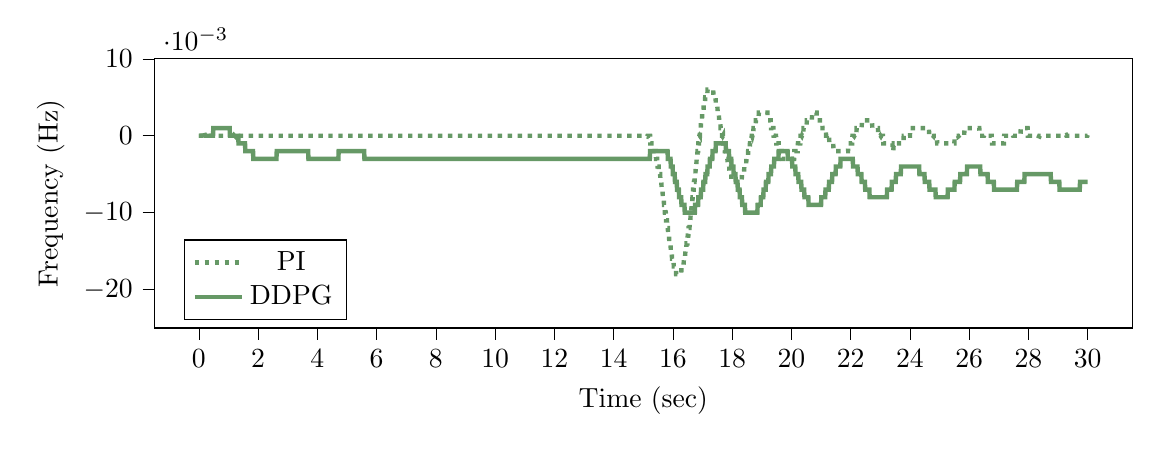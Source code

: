 % This file was created by tikzplotlib v0.9.1.
\begin{tikzpicture}

\definecolor{color0}{rgb}{0.122,0.467,0.706}
\definecolor{color1}{rgb}{1,0.498,0.055}

\begin{axis}[
compat=newest,
tick align=outside,
tick pos=left,
x grid style={white!69.02!black},
xmin=-1.5, xmax=31.5,
xtick style={color=black},
y grid style={white!69.02!black},
ymin=-0.025, ymax=0.01,
ytick style={color=black},
%yticklabel style={
%        /pgf/number format/.cd,
%        	fixed,
%        	fixed zerofill,
%         	precision=3,
%        /tikz/.cd
%},
scaled y ticks=true,
scaled y ticks=base 10:3,
width=14cm,
height=5cm,
xlabel=Time (sec),
ylabel=Frequency (Hz),
%y label style={at={(-0.2,0.5)}}
legend pos=south west
]

\addplot [ultra thick, green!20!gray, dotted]
table {%
0 0
0.01 0
0.02 0
0.03 0
0.04 0
0.05 0
0.06 0
0.07 0
0.08 0
0.09 0
0.1 0
0.11 0
0.12 0
0.13 0
0.14 0
0.15 0
0.16 0
0.17 0
0.18 0
0.19 0
0.2 0
0.21 0
0.22 0
0.23 0
0.24 0
0.25 0
0.26 0
0.27 0
0.28 0
0.29 0
0.3 0
0.31 0
0.32 0
0.33 0
0.34 0
0.35 0
0.36 0
0.37 0
0.38 0
0.39 0
0.4 0
0.41 0
0.42 0
0.43 0
0.44 0
0.45 0
0.46 0
0.47 0
0.48 0
0.49 0
0.5 0
0.51 0
0.52 0
0.53 0
0.54 0
0.55 0
0.56 0
0.57 0
0.58 0
0.59 0
0.6 0
0.61 0
0.62 0
0.63 0
0.64 0
0.65 0
0.66 0
0.67 0
0.68 0
0.69 0
0.7 0
0.71 0
0.72 0
0.73 0
0.74 0
0.75 0
0.76 0
0.77 0
0.78 0
0.79 0
0.8 0
0.81 0
0.82 0
0.83 0
0.84 0
0.85 0
0.86 0
0.87 0
0.88 0
0.89 0
0.9 0
0.91 0
0.92 0
0.93 0
0.94 0
0.95 0
0.96 0
0.97 0
0.98 0
0.99 0
1 0
1.01 0
1.02 0
1.03 0
1.04 0
1.05 0
1.06 0
1.07 0
1.08 0
1.09 0
1.1 0
1.11 0
1.12 0
1.13 0
1.14 0
1.15 0
1.16 0
1.17 0
1.18 0
1.19 0
1.2 0
1.21 0
1.22 0
1.23 0
1.24 0
1.25 0
1.26 0
1.27 0
1.28 0
1.29 0
1.3 0
1.31 0
1.32 0
1.33 0
1.34 0
1.35 0
1.36 0
1.37 0
1.38 0
1.39 0
1.4 0
1.41 0
1.42 0
1.43 0
1.44 0
1.45 0
1.46 0
1.47 0
1.48 0
1.49 0
1.5 0
1.51 0
1.52 0
1.53 0
1.54 0
1.55 0
1.56 0
1.57 0
1.58 0
1.59 0
1.6 0
1.61 0
1.62 0
1.63 0
1.64 0
1.65 0
1.66 0
1.67 0
1.68 0
1.69 0
1.7 0
1.71 0
1.72 0
1.73 0
1.74 0
1.75 0
1.76 0
1.77 0
1.78 0
1.79 0
1.8 0
1.81 0
1.82 0
1.83 0
1.84 0
1.85 0
1.86 0
1.87 0
1.88 0
1.89 0
1.9 0
1.91 0
1.92 0
1.93 0
1.94 0
1.95 0
1.96 0
1.97 0
1.98 0
1.99 0
2 0
2.01 0
2.02 0
2.03 0
2.04 0
2.05 0
2.06 0
2.07 0
2.08 0
2.09 0
2.1 0
2.11 0
2.12 0
2.13 0
2.14 0
2.15 0
2.16 0
2.17 0
2.18 0
2.19 0
2.2 0
2.21 0
2.22 0
2.23 0
2.24 0
2.25 0
2.26 0
2.27 0
2.28 0
2.29 0
2.3 0
2.31 0
2.32 0
2.33 0
2.34 0
2.35 0
2.36 0
2.37 0
2.38 0
2.39 0
2.4 0
2.41 0
2.42 0
2.43 0
2.44 0
2.45 0
2.46 0
2.47 0
2.48 0
2.49 0
2.5 0
2.51 0
2.52 0
2.53 0
2.54 0
2.55 0
2.56 0
2.57 0
2.58 0
2.59 0
2.6 0
2.61 0
2.62 0
2.63 0
2.64 0
2.65 0
2.66 0
2.67 0
2.68 0
2.69 0
2.7 0
2.71 0
2.72 0
2.73 0
2.74 0
2.75 0
2.76 0
2.77 0
2.78 0
2.79 0
2.8 0
2.81 0
2.82 0
2.83 0
2.84 0
2.85 0
2.86 0
2.87 0
2.88 0
2.89 0
2.9 0
2.91 0
2.92 0
2.93 0
2.94 0
2.95 0
2.96 0
2.97 0
2.98 0
2.99 0
3.0 0
3.01 0
3.02 0
3.03 0
3.04 0
3.05 0
3.06 0
3.07 0
3.08 0
3.09 0
3.1 0
3.11 0
3.12 0
3.13 0
3.14 0
3.15 0
3.16 0
3.17 0
3.18 0
3.19 0
3.2 0
3.21 0
3.22 0
3.23 0
3.24 0
3.25 0
3.26 0
3.27 0
3.28 0
3.29 0
3.3 0
3.31 0
3.32 0
3.33 0
3.34 0
3.35 0
3.36 0
3.37 0
3.38 0
3.39 0
3.4 0
3.41 0
3.42 0
3.43 0
3.44 0
3.45 0
3.46 0
3.47 0
3.48 0
3.49 0
3.5 0
3.51 0
3.52 0
3.53 0
3.54 0
3.55 0
3.56 0
3.57 0
3.58 0
3.59 0
3.6 0
3.61 0
3.62 0
3.63 0
3.64 0
3.65 0
3.66 0
3.67 0
3.68 0
3.69 0
3.7 0
3.71 0
3.72 0
3.73 0
3.74 0
3.75 0
3.76 0
3.77 0
3.78 0
3.79 0
3.8 0
3.81 0
3.82 0
3.83 0
3.84 0
3.85 0
3.86 0
3.87 0
3.88 0
3.89 0
3.9 0
3.91 0
3.92 0
3.93 0
3.94 0
3.95 0
3.96 0
3.97 0
3.98 0
3.99 0
4.0 0
4.01 0
4.02 0
4.03 0
4.04 0
4.05 0
4.06 0
4.07 0
4.08 0
4.09 0
4.1 0
4.11 0
4.12 0
4.13 0
4.14 0
4.15 0
4.16 0
4.17 0
4.18 0
4.19 0
4.2 0
4.21 0
4.22 0
4.23 0
4.24 0
4.25 0
4.26 0
4.27 0
4.28 0
4.29 0
4.3 0
4.31 0
4.32 0
4.33 0
4.34 0
4.35 0
4.36 0
4.37 0
4.38 0
4.39 0
4.4 0
4.41 0
4.42 0
4.43 0
4.44 0
4.45 0
4.46 0
4.47 0
4.48 0
4.49 0
4.5 0
4.51 0
4.52 0
4.53 0
4.54 0
4.55 0
4.56 0
4.57 0
4.58 0
4.59 0
4.6 0
4.61 0
4.62 0
4.63 0
4.64 0
4.65 0
4.66 0
4.67 0
4.68 0
4.69 0
4.7 0
4.71 0
4.72 0
4.73 0
4.74 0
4.75 0
4.76 0
4.77 0
4.78 0
4.79 0
4.8 0
4.81 0
4.82 0
4.83 0
4.84 0
4.85 0
4.86 0
4.87 0
4.88 0
4.89 0
4.9 0
4.91 0
4.92 0
4.93 0
4.94 0
4.95 0
4.96 0
4.97 0
4.98 0
4.99 0
5.0 0
5.01 0
5.02 0
5.03 0
5.04 0
5.05 0
5.06 0
5.07 0
5.08 0
5.09 0
5.1 0
5.11 0
5.12 0
5.13 0
5.14 0
5.15 0
5.16 0
5.17 0
5.18 0
5.19 0
5.2 0
5.21 0
5.22 0
5.23 0
5.24 0
5.25 0
5.26 0
5.27 0
5.28 0
5.29 0
5.3 0
5.31 0
5.32 0
5.33 0
5.34 0
5.35 0
5.36 0
5.37 0
5.38 0
5.39 0
5.4 0
5.41 0
5.42 0
5.43 0
5.44 0
5.45 0
5.46 0
5.47 0
5.48 0
5.49 0
5.5 0
5.51 0
5.52 0
5.53 0
5.54 0
5.55 0
5.56 0
5.57 0
5.58 0
5.59 0
5.6 0
5.61 0
5.62 0
5.63 0
5.64 0
5.65 0
5.66 0
5.67 0
5.68 0
5.69 0
5.7 0
5.71 0
5.72 0
5.73 0
5.74 0
5.75 0
5.76 0
5.77 0
5.78 0
5.79 0
5.8 0
5.81 0
5.82 0
5.83 0
5.84 0
5.85 0
5.86 0
5.87 0
5.88 0
5.89 0
5.9 0
5.91 0
5.92 0
5.93 0
5.94 0
5.95 0
5.96 0
5.97 0
5.98 0
5.99 0
6.0 0
6.01 0
6.02 0
6.03 0
6.04 0
6.05 0
6.06 0
6.07 0
6.08 0
6.09 0
6.1 0
6.11 0
6.12 0
6.13 0
6.14 0
6.15 0
6.16 0
6.17 0
6.18 0
6.19 0
6.2 0
6.21 0
6.22 0
6.23 0
6.24 0
6.25 0
6.26 0
6.27 0
6.28 0
6.29 0
6.3 0
6.31 0
6.32 0
6.33 0
6.34 0
6.35 0
6.36 0
6.37 0
6.38 0
6.39 0
6.4 0
6.41 0
6.42 0
6.43 0
6.44 0
6.45 0
6.46 0
6.47 0
6.48 0
6.49 0
6.5 0
6.51 0
6.52 0
6.53 0
6.54 0
6.55 0
6.56 0
6.57 0
6.58 0
6.59 0
6.6 0
6.61 0
6.62 0
6.63 0
6.64 0
6.65 0
6.66 0
6.67 0
6.68 0
6.69 0
6.7 0
6.71 0
6.72 0
6.73 0
6.74 0
6.75 0
6.76 0
6.77 0
6.78 0
6.79 0
6.8 0
6.81 0
6.82 0
6.83 0
6.84 0
6.85 0
6.86 0
6.87 0
6.88 0
6.89 0
6.9 0
6.91 0
6.92 0
6.93 0
6.94 0
6.95 0
6.96 0
6.97 0
6.98 0
6.99 0
7.0 0
7.01 0
7.02 0
7.03 0
7.04 0
7.05 0
7.06 0
7.07 0
7.08 0
7.09 0
7.1 0
7.11 0
7.12 0
7.13 0
7.14 0
7.15 0
7.16 0
7.17 0
7.18 0
7.19 0
7.2 0
7.21 0
7.22 0
7.23 0
7.24 0
7.25 0
7.26 0
7.27 0
7.28 0
7.29 0
7.3 0
7.31 0
7.32 0
7.33 0
7.34 0
7.35 0
7.36 0
7.37 0
7.38 0
7.39 0
7.4 0
7.41 0
7.42 0
7.43 0
7.44 0
7.45 0
7.46 0
7.47 0
7.48 0
7.49 0
7.5 0
7.51 0
7.52 0
7.53 0
7.54 0
7.55 0
7.56 0
7.57 0
7.58 0
7.59 0
7.6 0
7.61 0
7.62 0
7.63 0
7.64 0
7.65 0
7.66 0
7.67 0
7.68 0
7.69 0
7.7 0
7.71 0
7.72 0
7.73 0
7.74 0
7.75 0
7.76 0
7.77 0
7.78 0
7.79 0
7.8 0
7.81 0
7.82 0
7.83 0
7.84 0
7.85 0
7.86 0
7.87 0
7.88 0
7.89 0
7.9 0
7.91 0
7.92 0
7.93 0
7.94 0
7.95 0
7.96 0
7.97 0
7.98 0
7.99 0
8.0 0
8.01 0
8.02 0
8.03 0
8.04 0
8.05 0
8.06 0
8.07 0
8.08 0
8.09 0
8.1 0
8.11 0
8.12 0
8.13 0
8.14 0
8.15 0
8.16 0
8.17 0
8.18 0
8.19 0
8.2 0
8.21 0
8.22 0
8.23 0
8.24 0
8.25 0
8.26 0
8.27 0
8.28 0
8.29 0
8.3 0
8.31 0
8.32 0
8.33 0
8.34 0
8.35 0
8.36 0
8.37 0
8.38 0
8.39 0
8.4 0
8.41 0
8.42 0
8.43 0
8.44 0
8.45 0
8.46 0
8.47 0
8.48 0
8.49 0
8.5 0
8.51 0
8.52 0
8.53 0
8.54 0
8.55 0
8.56 0
8.57 0
8.58 0
8.59 0
8.6 0
8.61 0
8.62 0
8.63 0
8.64 0
8.65 0
8.66 0
8.67 0
8.68 0
8.69 0
8.7 0
8.71 0
8.72 0
8.73 0
8.74 0
8.75 0
8.76 0
8.77 0
8.78 0
8.79 0
8.8 0
8.81 0
8.82 0
8.83 0
8.84 0
8.85 0
8.86 0
8.87 0
8.88 0
8.89 0
8.9 0
8.91 0
8.92 0
8.93 0
8.94 0
8.95 0
8.96 0
8.97 0
8.98 0
8.99 0
9.0 0
9.01 0
9.02 0
9.03 0
9.04 0
9.05 0
9.06 0
9.07 0
9.08 0
9.09 0
9.1 0
9.11 0
9.12 0
9.13 0
9.14 0
9.15 0
9.16 0
9.17 0
9.18 0
9.19 0
9.2 0
9.21 0
9.22 0
9.23 0
9.24 0
9.25 0
9.26 0
9.27 0
9.28 0
9.29 0
9.3 0
9.31 0
9.32 0
9.33 0
9.34 0
9.35 0
9.36 0
9.37 0
9.38 0
9.39 0
9.4 0
9.41 0
9.42 0
9.43 0
9.44 0
9.45 0
9.46 0
9.47 0
9.48 0
9.49 0
9.5 0
9.51 0
9.52 0
9.53 0
9.54 0
9.55 0
9.56 0
9.57 0
9.58 0
9.59 0
9.6 0
9.61 0
9.62 0
9.63 0
9.64 0
9.65 0
9.66 0
9.67 0
9.68 0
9.69 0
9.7 0
9.71 0
9.72 0
9.73 0
9.74 0
9.75 0
9.76 0
9.77 0
9.78 0
9.79 0
9.8 0
9.81 0
9.82 0
9.83 0
9.84 0
9.85 0
9.86 0
9.87 0
9.88 0
9.89 0
9.9 0
9.91 0
9.92 0
9.93 0
9.94 0
9.95 0
9.96 0
9.97 0
9.98 0
9.99 0
10.0 0
10.01 0
10.02 0
10.03 0
10.04 0
10.05 0
10.06 0
10.07 0
10.08 0
10.09 0
10.1 0
10.11 0
10.12 0
10.13 0
10.14 0
10.15 0
10.16 0
10.17 0
10.18 0
10.19 0
10.2 0
10.21 0
10.22 0
10.23 0
10.24 0
10.25 0
10.26 0
10.27 0
10.28 0
10.29 0
10.3 0
10.31 0
10.32 0
10.33 0
10.34 0
10.35 0
10.36 0
10.37 0
10.38 0
10.39 0
10.4 0
10.41 0
10.42 0
10.43 0
10.44 0
10.45 0
10.46 0
10.47 0
10.48 0
10.49 0
10.5 0
10.51 0
10.52 0
10.53 0
10.54 0
10.55 0
10.56 0
10.57 0
10.58 0
10.59 0
10.6 0
10.61 0
10.62 0
10.63 0
10.64 0
10.65 0
10.66 0
10.67 0
10.68 0
10.69 0
10.7 0
10.71 0
10.72 0
10.73 0
10.74 0
10.75 0
10.76 0
10.77 0
10.78 0
10.79 0
10.8 0
10.81 0
10.82 0
10.83 0
10.84 0
10.85 0
10.86 0
10.87 0
10.88 0
10.89 0
10.9 0
10.91 0
10.92 0
10.93 0
10.94 0
10.95 0
10.96 0
10.97 0
10.98 0
10.99 0
11.0 0
11.01 0
11.02 0
11.03 0
11.04 0
11.05 0
11.06 0
11.07 0
11.08 0
11.09 0
11.1 0
11.11 0
11.12 0
11.13 0
11.14 0
11.15 0
11.16 0
11.17 0
11.18 0
11.19 0
11.2 0
11.21 0
11.22 0
11.23 0
11.24 0
11.25 0
11.26 0
11.27 0
11.28 0
11.29 0
11.3 0
11.31 0
11.32 0
11.33 0
11.34 0
11.35 0
11.36 0
11.37 0
11.38 0
11.39 0
11.4 0
11.41 0
11.42 0
11.43 0
11.44 0
11.45 0
11.46 0
11.47 0
11.48 0
11.49 0
11.5 0
11.51 0
11.52 0
11.53 0
11.54 0
11.55 0
11.56 0
11.57 0
11.58 0
11.59 0
11.6 0
11.61 0
11.62 0
11.63 0
11.64 0
11.65 0
11.66 0
11.67 0
11.68 0
11.69 0
11.7 0
11.71 0
11.72 0
11.73 0
11.74 0
11.75 0
11.76 0
11.77 0
11.78 0
11.79 0
11.8 0
11.81 0
11.82 0
11.83 0
11.84 0
11.85 0
11.86 0
11.87 0
11.88 0
11.89 0
11.9 0
11.91 0
11.92 0
11.93 0
11.94 0
11.95 0
11.96 0
11.97 0
11.98 0
11.99 0
12.0 0
12.01 0
12.02 0
12.03 0
12.04 0
12.05 0
12.06 0
12.07 0
12.08 0
12.09 0
12.1 0
12.11 0
12.12 0
12.13 0
12.14 0
12.15 0
12.16 0
12.17 0
12.18 0
12.19 0
12.2 0
12.21 0
12.22 0
12.23 0
12.24 0
12.25 0
12.26 0
12.27 0
12.28 0
12.29 0
12.3 0
12.31 0
12.32 0
12.33 0
12.34 0
12.35 0
12.36 0
12.37 0
12.38 0
12.39 0
12.4 0
12.41 0
12.42 0
12.43 0
12.44 0
12.45 0
12.46 0
12.47 0
12.48 0
12.49 0
12.5 0
12.51 0
12.52 0
12.53 0
12.54 0
12.55 0
12.56 0
12.57 0
12.58 0
12.59 0
12.6 0
12.61 0
12.62 0
12.63 0
12.64 0
12.65 0
12.66 0
12.67 0
12.68 0
12.69 0
12.7 0
12.71 0
12.72 0
12.73 0
12.74 0
12.75 0
12.76 0
12.77 0
12.78 0
12.79 0
12.8 0
12.81 0
12.82 0
12.83 0
12.84 0
12.85 0
12.86 0
12.87 0
12.88 0
12.89 0
12.9 0
12.91 0
12.92 0
12.93 0
12.94 0
12.95 0
12.96 0
12.97 0
12.98 0
12.99 0
13.0 0
13.01 0
13.02 0
13.03 0
13.04 0
13.05 0
13.06 0
13.07 0
13.08 0
13.09 0
13.1 0
13.11 0
13.12 0
13.13 0
13.14 0
13.15 0
13.16 0
13.17 0
13.18 0
13.19 0
13.2 0
13.21 0
13.22 0
13.23 0
13.24 0
13.25 0
13.26 0
13.27 0
13.28 0
13.29 0
13.3 0
13.31 0
13.32 0
13.33 0
13.34 0
13.35 0
13.36 0
13.37 0
13.38 0
13.39 0
13.4 0
13.41 0
13.42 0
13.43 0
13.44 0
13.45 0
13.46 0
13.47 0
13.48 0
13.49 0
13.5 0
13.51 0
13.52 0
13.53 0
13.54 0
13.55 0
13.56 0
13.57 0
13.58 0
13.59 0
13.6 0
13.61 0
13.62 0
13.63 0
13.64 0
13.65 0
13.66 0
13.67 0
13.68 0
13.69 0
13.7 0
13.71 0
13.72 0
13.73 0
13.74 0
13.75 0
13.76 0
13.77 0
13.78 0
13.79 0
13.8 0
13.81 0
13.82 0
13.83 0
13.84 0
13.85 0
13.86 0
13.87 0
13.88 0
13.89 0
13.9 0
13.91 0
13.92 0
13.93 0
13.94 0
13.95 0
13.96 0
13.97 0
13.98 0
13.99 0
14.0 0
14.01 0
14.02 0
14.03 0
14.04 0
14.05 0
14.06 0
14.07 0
14.08 0
14.09 0
14.1 0
14.11 0
14.12 0
14.13 0
14.14 0
14.15 0
14.16 0
14.17 0
14.18 0
14.19 0
14.2 0
14.21 0
14.22 0
14.23 0
14.24 0
14.25 0
14.26 0
14.27 0
14.28 0
14.29 0
14.3 0
14.31 0
14.32 0
14.33 0
14.34 0
14.35 0
14.36 0
14.37 0
14.38 0
14.39 0
14.4 0
14.41 0
14.42 0
14.43 0
14.44 0
14.45 0
14.46 0
14.47 0
14.48 0
14.49 0
14.5 0
14.51 0
14.52 0
14.53 0
14.54 0
14.55 0
14.56 0
14.57 0
14.58 0
14.59 0
14.6 0
14.61 0
14.62 0
14.63 0
14.64 0
14.65 0
14.66 0
14.67 0
14.68 0
14.69 0
14.7 0
14.71 0
14.72 0
14.73 0
14.74 0
14.75 0
14.76 0
14.77 0
14.78 0
14.79 0
14.8 0
14.81 0
14.82 0
14.83 0
14.84 0
14.85 0
14.86 0
14.87 0
14.88 0
14.89 0
14.9 0
14.91 0
14.92 0
14.93 0
14.94 0
14.95 0
14.96 0
14.97 0
14.98 0
14.99 0
15.0 0
15.01 -3.769e-08
15.02 -3.035e-07
15.03 -1.022e-06
15.04 -2.417e-06
15.05 -4.713e-06
15.06 -8.134e-06
15.07 -1.29e-05
15.08 -1.923e-05
15.09 -2.735e-05
15.1 -3.747e-05
15.11 -4.979e-05
15.12 -6.454e-05
15.13 -8.192e-05
15.14 -0.0
15.15 -0.0
15.16 -0.0
15.17 -0.0
15.18 -0.0
15.19 -0.0
15.2 -0.0
15.21 -0.0
15.22 -0.0
15.23 -0.0
15.24 -0.001
15.25 -0.001
15.26 -0.001
15.27 -0.001
15.28 -0.001
15.29 -0.001
15.3 -0.001
15.31 -0.001
15.32 -0.001
15.33 -0.001
15.34 -0.001
15.35 -0.001
15.36 -0.002
15.37 -0.002
15.38 -0.002
15.39 -0.002
15.4 -0.002
15.41 -0.002
15.42 -0.002
15.43 -0.003
15.44 -0.003
15.45 -0.003
15.46 -0.003
15.47 -0.003
15.48 -0.004
15.49 -0.004
15.5 -0.004
15.51 -0.004
15.52 -0.004
15.53 -0.005
15.54 -0.005
15.55 -0.005
15.56 -0.005
15.57 -0.005
15.58 -0.006
15.59 -0.006
15.6 -0.006
15.61 -0.006
15.62 -0.007
15.63 -0.007
15.64 -0.007
15.65 -0.007
15.66 -0.008
15.67 -0.008
15.68 -0.008
15.69 -0.008
15.7 -0.009
15.71 -0.009
15.72 -0.009
15.73 -0.01
15.74 -0.01
15.75 -0.01
15.76 -0.01
15.77 -0.011
15.78 -0.011
15.79 -0.011
15.8 -0.011
15.81 -0.012
15.82 -0.012
15.83 -0.012
15.84 -0.013
15.85 -0.013
15.86 -0.013
15.87 -0.013
15.88 -0.014
15.89 -0.014
15.9 -0.014
15.91 -0.014
15.92 -0.014
15.93 -0.015
15.94 -0.015
15.95 -0.015
15.96 -0.015
15.97 -0.016
15.98 -0.016
15.99 -0.016
16.0 -0.016
16.01 -0.016
16.02 -0.016
16.03 -0.017
16.04 -0.017
16.05 -0.017
16.06 -0.017
16.07 -0.017
16.08 -0.017
16.09 -0.017
16.1 -0.017
16.11 -0.018
16.12 -0.018
16.13 -0.018
16.14 -0.018
16.15 -0.018
16.16 -0.018
16.17 -0.018
16.18 -0.018
16.19 -0.018
16.2 -0.018
16.21 -0.018
16.22 -0.018
16.23 -0.018
16.24 -0.018
16.25 -0.018
16.26 -0.018
16.27 -0.018
16.28 -0.018
16.29 -0.017
16.3 -0.017
16.31 -0.017
16.32 -0.017
16.33 -0.017
16.34 -0.017
16.35 -0.017
16.36 -0.017
16.37 -0.016
16.38 -0.016
16.39 -0.016
16.4 -0.016
16.41 -0.016
16.42 -0.015
16.43 -0.015
16.44 -0.015
16.45 -0.015
16.46 -0.014
16.47 -0.014
16.48 -0.014
16.49 -0.014
16.5 -0.013
16.51 -0.013
16.52 -0.013
16.53 -0.012
16.54 -0.012
16.55 -0.012
16.56 -0.012
16.57 -0.011
16.58 -0.011
16.59 -0.011
16.6 -0.01
16.61 -0.01
16.62 -0.01
16.63 -0.009
16.64 -0.009
16.65 -0.009
16.66 -0.008
16.67 -0.008
16.68 -0.007
16.69 -0.007
16.7 -0.007
16.71 -0.006
16.72 -0.006
16.73 -0.006
16.74 -0.005
16.75 -0.005
16.76 -0.005
16.77 -0.004
16.78 -0.004
16.79 -0.004
16.8 -0.003
16.81 -0.003
16.82 -0.003
16.83 -0.002
16.84 -0.002
16.85 -0.002
16.86 -0.001
16.87 -0.001
16.88 -0.001
16.89 -0.0
16.9 5.663e-05
16.91 0.0
16.92 0.001
16.93 0.001
16.94 0.001
16.95 0.002
16.96 0.002
16.97 0.002
16.98 0.002
16.99 0.003
17.0 0.003
17.01 0.003
17.02 0.003
17.03 0.003
17.04 0.004
17.05 0.004
17.06 0.004
17.07 0.004
17.08 0.004
17.09 0.005
17.1 0.005
17.11 0.005
17.12 0.005
17.13 0.005
17.14 0.005
17.15 0.005
17.16 0.005
17.17 0.006
17.18 0.006
17.19 0.006
17.2 0.006
17.21 0.006
17.22 0.006
17.23 0.006
17.24 0.006
17.25 0.006
17.26 0.006
17.27 0.006
17.28 0.006
17.29 0.006
17.3 0.006
17.31 0.006
17.32 0.006
17.33 0.006
17.34 0.006
17.35 0.006
17.36 0.006
17.37 0.005
17.38 0.005
17.39 0.005
17.4 0.005
17.41 0.005
17.42 0.005
17.43 0.005
17.44 0.005
17.45 0.004
17.46 0.004
17.47 0.004
17.48 0.004
17.49 0.004
17.5 0.004
17.51 0.003
17.52 0.003
17.53 0.003
17.54 0.003
17.55 0.003
17.56 0.002
17.57 0.002
17.58 0.002
17.59 0.002
17.6 0.002
17.61 0.001
17.62 0.001
17.63 0.001
17.64 0.001
17.65 0.001
17.66 0.0
17.67 0.0
17.68 -7.181e-05
17.69 -0.0
17.7 -0.001
17.71 -0.001
17.72 -0.001
17.73 -0.001
17.74 -0.001
17.75 -0.002
17.76 -0.002
17.77 -0.002
17.78 -0.002
17.79 -0.002
17.8 -0.003
17.81 -0.003
17.82 -0.003
17.83 -0.003
17.84 -0.003
17.85 -0.004
17.86 -0.004
17.87 -0.004
17.88 -0.004
17.89 -0.004
17.9 -0.004
17.91 -0.005
17.92 -0.005
17.93 -0.005
17.94 -0.005
17.95 -0.005
17.96 -0.005
17.97 -0.005
17.98 -0.006
17.99 -0.006
18 -0.006
18.01 -0.006
18.02 -0.006
18.03 -0.006
18.04 -0.006
18.05 -0.006
18.06 -0.006
18.07 -0.006
18.08 -0.006
18.09 -0.006
18.1 -0.006
18.11 -0.006
18.12 -0.006
18.13 -0.006
18.14 -0.006
18.15 -0.006
18.16 -0.006
18.17 -0.006
18.18 -0.006
18.19 -0.006
18.2 -0.006
18.21 -0.006
18.22 -0.006
18.23 -0.006
18.24 -0.006
18.25 -0.006
18.26 -0.006
18.27 -0.006
18.28 -0.006
18.29 -0.006
18.3 -0.006
18.31 -0.006
18.32 -0.006
18.33 -0.005
18.34 -0.005
18.35 -0.005
18.36 -0.005
18.37 -0.005
18.38 -0.005
18.39 -0.005
18.4 -0.005
18.41 -0.004
18.42 -0.004
18.43 -0.004
18.44 -0.004
18.45 -0.004
18.46 -0.004
18.47 -0.004
18.48 -0.003
18.49 -0.003
18.5 -0.003
18.51 -0.003
18.52 -0.003
18.53 -0.003
18.54 -0.002
18.55 -0.002
18.56 -0.002
18.57 -0.002
18.58 -0.002
18.59 -0.002
18.6 -0.001
18.61 -0.001
18.62 -0.001
18.63 -0.001
18.64 -0.001
18.65 -0.001
18.66 -0.0
18.67 -0.0
18.68 -9.871e-05
18.69 5.541e-05
18.7 0.0
18.71 0.0
18.72 0.001
18.73 0.001
18.74 0.001
18.75 0.001
18.76 0.001
18.77 0.001
18.78 0.001
18.79 0.001
18.8 0.002
18.81 0.002
18.82 0.002
18.83 0.002
18.84 0.002
18.85 0.002
18.86 0.002
18.87 0.002
18.88 0.002
18.89 0.002
18.9 0.003
18.91 0.003
18.92 0.003
18.93 0.003
18.94 0.003
18.95 0.003
18.96 0.003
18.97 0.003
18.98 0.003
18.99 0.003
19.0 0.003
19.01 0.003
19.02 0.003
19.03 0.003
19.04 0.003
19.05 0.003
19.06 0.003
19.07 0.003
19.08 0.003
19.09 0.003
19.1 0.003
19.11 0.003
19.12 0.003
19.13 0.003
19.14 0.003
19.15 0.003
19.16 0.003
19.17 0.003
19.18 0.003
19.19 0.003
19.2 0.002
19.21 0.002
19.22 0.002
19.23 0.002
19.24 0.002
19.25 0.002
19.26 0.002
19.27 0.002
19.28 0.002
19.29 0.002
19.3 0.002
19.31 0.001
19.32 0.001
19.33 0.001
19.34 0.001
19.35 0.001
19.36 0.001
19.37 0.001
19.38 0.001
19.39 0.001
19.4 0.0
19.41 0.0
19.42 0.0
19.43 0.0
19.44 8.296e-06
19.45 -0.0
19.46 -0.0
19.47 -0.0
19.48 -0.0
19.49 -0.001
19.5 -0.001
19.51 -0.001
19.52 -0.001
19.53 -0.001
19.54 -0.001
19.55 -0.001
19.56 -0.001
19.57 -0.001
19.58 -0.002
19.59 -0.002
19.6 -0.002
19.61 -0.002
19.62 -0.002
19.63 -0.002
19.64 -0.002
19.65 -0.002
19.66 -0.002
19.67 -0.002
19.68 -0.003
19.69 -0.003
19.7 -0.003
19.71 -0.003
19.72 -0.003
19.73 -0.003
19.74 -0.003
19.75 -0.003
19.76 -0.003
19.77 -0.003
19.78 -0.003
19.79 -0.003
19.8 -0.003
19.81 -0.003
19.82 -0.003
19.83 -0.003
19.84 -0.003
19.85 -0.003
19.86 -0.003
19.87 -0.003
19.88 -0.003
19.89 -0.003
19.9 -0.003
19.91 -0.003
19.92 -0.003
19.93 -0.003
19.94 -0.003
19.95 -0.003
19.96 -0.003
19.97 -0.003
19.98 -0.003
19.99 -0.003
20.0 -0.003
20.01 -0.003
20.02 -0.003
20.03 -0.003
20.04 -0.003
20.05 -0.003
20.06 -0.003
20.07 -0.003
20.08 -0.003
20.09 -0.003
20.1 -0.002
20.11 -0.002
20.12 -0.002
20.13 -0.002
20.14 -0.002
20.15 -0.002
20.16 -0.002
20.17 -0.002
20.18 -0.002
20.19 -0.002
20.2 -0.002
20.21 -0.002
20.22 -0.001
20.23 -0.001
20.24 -0.001
20.25 -0.001
20.26 -0.001
20.27 -0.001
20.28 -0.001
20.29 -0.001
20.3 -0.001
20.31 -0.0
20.32 -0.0
20.33 -0.0
20.34 -0.0
20.35 -5.32e-05
20.36 5.146e-05
20.37 0.0
20.38 0.0
20.39 0.0
20.4 0.0
20.41 0.001
20.42 0.001
20.43 0.001
20.44 0.001
20.45 0.001
20.46 0.001
20.47 0.001
20.48 0.001
20.49 0.001
20.5 0.001
20.51 0.001
20.52 0.002
20.53 0.002
20.54 0.002
20.55 0.002
20.56 0.002
20.57 0.002
20.58 0.002
20.59 0.002
20.6 0.002
20.61 0.002
20.62 0.002
20.63 0.002
20.64 0.002
20.65 0.002
20.66 0.002
20.67 0.002
20.68 0.002
20.69 0.002
20.7 0.003
20.71 0.003
20.72 0.003
20.73 0.003
20.74 0.003
20.75 0.003
20.76 0.003
20.77 0.003
20.78 0.003
20.79 0.003
20.8 0.003
20.81 0.003
20.82 0.003
20.83 0.003
20.84 0.003
20.85 0.003
20.86 0.002
20.87 0.002
20.88 0.002
20.89 0.002
20.9 0.002
20.91 0.002
20.92 0.002
20.93 0.002
20.94 0.002
20.95 0.002
20.96 0.002
20.97 0.002
20.98 0.002
20.99 0.002
21.0 0.002
21.01 0.002
21.02 0.002
21.03 0.002
21.04 0.002
21.05 0.001
21.06 0.001
21.07 0.001
21.08 0.001
21.09 0.001
21.1 0.001
21.11 0.001
21.12 0.001
21.13 0.001
21.14 0.001
21.15 0.001
21.16 0.001
21.17 0.0
21.18 0.0
21.19 0.0
21.2 0.0
21.21 9.389e-05
21.22 6.079e-06
21.23 -8.148e-05
21.24 -0.0
21.25 -0.0
21.26 -0.0
21.27 -0.0
21.28 -0.001
21.29 -0.001
21.3 -0.001
21.31 -0.001
21.32 -0.001
21.33 -0.001
21.34 -0.001
21.35 -0.001
21.36 -0.001
21.37 -0.001
21.38 -0.001
21.39 -0.001
21.4 -0.001
21.41 -0.001
21.42 -0.002
21.43 -0.002
21.44 -0.002
21.45 -0.002
21.46 -0.002
21.47 -0.002
21.48 -0.002
21.49 -0.002
21.5 -0.002
21.51 -0.002
21.52 -0.002
21.53 -0.002
21.54 -0.002
21.55 -0.002
21.56 -0.002
21.57 -0.002
21.58 -0.002
21.59 -0.002
21.6 -0.002
21.61 -0.002
21.62 -0.002
21.63 -0.002
21.64 -0.002
21.65 -0.002
21.66 -0.002
21.67 -0.002
21.68 -0.002
21.69 -0.002
21.7 -0.002
21.71 -0.002
21.72 -0.002
21.73 -0.002
21.74 -0.002
21.75 -0.002
21.76 -0.002
21.77 -0.002
21.78 -0.002
21.79 -0.002
21.8 -0.002
21.81 -0.002
21.82 -0.002
21.83 -0.002
21.84 -0.002
21.85 -0.002
21.86 -0.002
21.87 -0.002
21.88 -0.002
21.89 -0.002
21.9 -0.002
21.91 -0.002
21.92 -0.001
21.93 -0.001
21.94 -0.001
21.95 -0.001
21.96 -0.001
21.97 -0.001
21.98 -0.001
21.99 -0.001
22.0 -0.001
22.01 -0.001
22.02 -0.001
22.03 -0.001
22.04 -0.001
22.05 -0.001
22.06 -0.0
22.07 -0.0
22.08 -0.0
22.09 -0.0
22.1 -0.0
22.11 -0.0
22.12 -4.991e-05
22.13 2.285e-05
22.14 9.521e-05
22.15 0.0
22.16 0.0
22.17 0.0
22.18 0.0
22.19 0.0
22.2 0.001
22.21 0.001
22.22 0.001
22.23 0.001
22.24 0.001
22.25 0.001
22.26 0.001
22.27 0.001
22.28 0.001
22.29 0.001
22.3 0.001
22.31 0.001
22.32 0.001
22.33 0.001
22.34 0.001
22.35 0.001
22.36 0.001
22.37 0.001
22.38 0.002
22.39 0.002
22.4 0.002
22.41 0.002
22.42 0.002
22.43 0.002
22.44 0.002
22.45 0.002
22.46 0.002
22.47 0.002
22.48 0.002
22.49 0.002
22.5 0.002
22.51 0.002
22.52 0.002
22.53 0.002
22.54 0.002
22.55 0.002
22.56 0.002
22.57 0.002
22.58 0.002
22.59 0.002
22.6 0.002
22.61 0.002
22.62 0.002
22.63 0.002
22.64 0.002
22.65 0.002
22.66 0.002
22.67 0.002
22.68 0.002
22.69 0.002
22.7 0.002
22.71 0.002
22.72 0.002
22.73 0.001
22.74 0.001
22.75 0.001
22.76 0.001
22.77 0.001
22.78 0.001
22.79 0.001
22.8 0.001
22.81 0.001
22.82 0.001
22.83 0.001
22.84 0.001
22.85 0.001
22.86 0.001
22.87 0.001
22.88 0.001
22.89 0.001
22.9 0.001
22.91 0.001
22.92 0.001
22.93 0.0
22.94 0.0
22.95 0.0
22.96 0.0
22.97 0.0
22.98 0.0
22.99 0.0
23.0 4.517e-05
23.01 -1.366e-05
23.02 -7.222e-05
23.03 -0.0
23.04 -0.0
23.05 -0.0
23.06 -0.0
23.07 -0.0
23.08 -0.0
23.09 -0.0
23.1 -0.001
23.11 -0.001
23.12 -0.001
23.13 -0.001
23.14 -0.001
23.15 -0.001
23.16 -0.001
23.17 -0.001
23.18 -0.001
23.19 -0.001
23.2 -0.001
23.21 -0.001
23.22 -0.001
23.23 -0.001
23.24 -0.001
23.25 -0.001
23.26 -0.001
23.27 -0.001
23.28 -0.001
23.29 -0.001
23.3 -0.001
23.31 -0.001
23.32 -0.001
23.33 -0.001
23.34 -0.001
23.35 -0.001
23.36 -0.001
23.37 -0.001
23.38 -0.001
23.39 -0.001
23.4 -0.001
23.41 -0.001
23.42 -0.002
23.43 -0.002
23.44 -0.002
23.45 -0.001
23.46 -0.001
23.47 -0.001
23.48 -0.001
23.49 -0.001
23.5 -0.001
23.51 -0.001
23.52 -0.001
23.53 -0.001
23.54 -0.001
23.55 -0.001
23.56 -0.001
23.57 -0.001
23.58 -0.001
23.59 -0.001
23.6 -0.001
23.61 -0.001
23.62 -0.001
23.63 -0.001
23.64 -0.001
23.65 -0.001
23.66 -0.001
23.67 -0.001
23.68 -0.001
23.69 -0.001
23.7 -0.001
23.71 -0.001
23.72 -0.001
23.73 -0.001
23.74 -0.001
23.75 -0.001
23.76 -0.001
23.77 -0.001
23.78 -0.001
23.79 -0.0
23.8 -0.0
23.81 -0.0
23.82 -0.0
23.83 -0.0
23.84 -0.0
23.85 -0.0
23.86 -0.0
23.87 -0.0
23.88 -6.815e-05
23.89 -2.013e-05
23.9 2.768e-05
23.91 7.524e-05
23.92 0.0
23.93 0.0
23.94 0.0
23.95 0.0
23.96 0.0
23.97 0.0
23.98 0.0
23.99 0.0
24.0 0.0
24.01 0.001
24.02 0.001
24.03 0.001
24.04 0.001
24.05 0.001
24.06 0.001
24.07 0.001
24.08 0.001
24.09 0.001
24.1 0.001
24.11 0.001
24.12 0.001
24.13 0.001
24.14 0.001
24.15 0.001
24.16 0.001
24.17 0.001
24.18 0.001
24.19 0.001
24.2 0.001
24.21 0.001
24.22 0.001
24.23 0.001
24.24 0.001
24.25 0.001
24.26 0.001
24.27 0.001
24.28 0.001
24.29 0.001
24.3 0.001
24.31 0.001
24.32 0.001
24.33 0.001
24.34 0.001
24.35 0.001
24.36 0.001
24.37 0.001
24.38 0.001
24.39 0.001
24.4 0.001
24.41 0.001
24.42 0.001
24.43 0.001
24.44 0.001
24.45 0.001
24.46 0.001
24.47 0.001
24.48 0.001
24.49 0.001
24.5 0.001
24.51 0.001
24.52 0.001
24.53 0.001
24.54 0.001
24.55 0.001
24.56 0.001
24.57 0.001
24.58 0.001
24.59 0.001
24.6 0.001
24.61 0.001
24.62 0.001
24.63 0.001
24.64 0.001
24.65 0.0
24.66 0.0
24.67 0.0
24.68 0.0
24.69 0.0
24.7 0.0
24.71 0.0
24.72 0.0
24.73 0.0
24.74 0.0
24.75 9.871e-05
24.76 5.941e-05
24.77 2.02e-05
24.78 -1.886e-05
24.79 -5.773e-05
24.8 -9.635e-05
24.81 -0.0
24.82 -0.0
24.83 -0.0
24.84 -0.0
24.85 -0.0
24.86 -0.0
24.87 -0.0
24.88 -0.0
24.89 -0.0
24.9 -0.0
24.91 -0.0
24.92 -0.001
24.93 -0.001
24.94 -0.001
24.95 -0.001
24.96 -0.001
24.97 -0.001
24.98 -0.001
24.99 -0.001
25.0 -0.001
25.01 -0.001
25.02 -0.001
25.03 -0.001
25.04 -0.001
25.05 -0.001
25.06 -0.001
25.07 -0.001
25.08 -0.001
25.09 -0.001
25.1 -0.001
25.11 -0.001
25.12 -0.001
25.13 -0.001
25.14 -0.001
25.15 -0.001
25.16 -0.001
25.17 -0.001
25.18 -0.001
25.19 -0.001
25.2 -0.001
25.21 -0.001
25.22 -0.001
25.23 -0.001
25.24 -0.001
25.25 -0.001
25.26 -0.001
25.27 -0.001
25.28 -0.001
25.29 -0.001
25.3 -0.001
25.31 -0.001
25.32 -0.001
25.33 -0.001
25.34 -0.001
25.35 -0.001
25.36 -0.001
25.37 -0.001
25.38 -0.001
25.39 -0.001
25.4 -0.001
25.41 -0.001
25.42 -0.001
25.43 -0.001
25.44 -0.001
25.45 -0.001
25.46 -0.001
25.47 -0.001
25.48 -0.001
25.49 -0.001
25.5 -0.001
25.51 -0.0
25.52 -0.0
25.53 -0.0
25.54 -0.0
25.55 -0.0
25.56 -0.0
25.57 -0.0
25.58 -0.0
25.59 -0.0
25.6 -0.0
25.61 -0.0
25.62 -0.0
25.63 -9.715e-05
25.64 -6.49e-05
25.65 -3.272e-05
25.66 -6.448e-07
25.67 3.129e-05
25.68 6.303e-05
25.69 9.456e-05
25.7 0.0
25.71 0.0
25.72 0.0
25.73 0.0
25.74 0.0
25.75 0.0
25.76 0.0
25.77 0.0
25.78 0.0
25.79 0.0
25.8 0.0
25.81 0.0
25.82 0.0
25.83 0.0
25.84 0.001
25.85 0.001
25.86 0.001
25.87 0.001
25.88 0.001
25.89 0.001
25.9 0.001
25.91 0.001
25.92 0.001
25.93 0.001
25.94 0.001
25.95 0.001
25.96 0.001
25.97 0.001
25.98 0.001
25.99 0.001
26.0 0.001
26.01 0.001
26.02 0.001
26.03 0.001
26.04 0.001
26.05 0.001
26.06 0.001
26.07 0.001
26.08 0.001
26.09 0.001
26.1 0.001
26.11 0.001
26.12 0.001
26.13 0.001
26.14 0.001
26.15 0.001
26.16 0.001
26.17 0.001
26.18 0.001
26.19 0.001
26.2 0.001
26.21 0.001
26.22 0.001
26.23 0.001
26.24 0.001
26.25 0.001
26.26 0.001
26.27 0.001
26.28 0.001
26.29 0.001
26.3 0.001
26.31 0.001
26.32 0.001
26.33 0.001
26.34 0.001
26.35 0.0
26.36 0.0
26.37 0.0
26.38 0.0
26.39 0.0
26.4 0.0
26.41 0.0
26.42 0.0
26.43 0.0
26.44 0.0
26.45 0.0
26.46 0.0
26.47 0.0
26.48 0.0
26.49 0.0
26.5 0.0
26.51 9.096e-05
26.52 6.458e-05
26.53 3.823e-05
26.54 1.195e-05
26.55 -1.423e-05
26.56 -4.027e-05
26.57 -6.614e-05
26.58 -9.181e-05
26.59 -0.0
26.6 -0.0
26.61 -0.0
26.62 -0.0
26.63 -0.0
26.64 -0.0
26.65 -0.0
26.66 -0.0
26.67 -0.0
26.68 -0.0
26.69 -0.0
26.7 -0.0
26.71 -0.0
26.72 -0.0
26.73 -0.0
26.74 -0.0
26.75 -0.0
26.76 -0.0
26.77 -0.001
26.78 -0.001
26.79 -0.001
26.8 -0.001
26.81 -0.001
26.82 -0.001
26.83 -0.001
26.84 -0.001
26.85 -0.001
26.86 -0.001
26.87 -0.001
26.88 -0.001
26.89 -0.001
26.9 -0.001
26.91 -0.001
26.92 -0.001
26.93 -0.001
26.94 -0.001
26.95 -0.001
26.96 -0.001
26.97 -0.001
26.98 -0.001
26.99 -0.001
27.0 -0.001
27.01 -0.001
27.02 -0.001
27.03 -0.001
27.04 -0.001
27.05 -0.001
27.06 -0.001
27.07 -0.001
27.08 -0.001
27.09 -0.001
27.1 -0.001
27.11 -0.001
27.12 -0.001
27.13 -0.001
27.14 -0.001
27.15 -0.001
27.16 -0.001
27.17 -0.001
27.18 -0.0
27.19 -0.0
27.2 -0.0
27.21 -0.0
27.22 -0.0
27.23 -0.0
27.24 -0.0
27.25 -0.0
27.26 -0.0
27.27 -0.0
27.28 -0.0
27.29 -0.0
27.3 -0.0
27.31 -0.0
27.32 -0.0
27.33 -0.0
27.34 -0.0
27.35 -0.0
27.36 -0.0
27.37 -0.0
27.38 -0.0
27.39 -8.543e-05
27.4 -6.386e-05
27.41 -4.231e-05
27.42 -2.081e-05
27.43 6.242e-07
27.44 2.196e-05
27.45 4.317e-05
27.46 6.422e-05
27.47 8.51e-05
27.48 0.0
27.49 0.0
27.5 0.0
27.51 0.0
27.52 0.0
27.53 0.0
27.54 0.0
27.55 0.0
27.56 0.0
27.57 0.0
27.58 0.0
27.59 0.0
27.6 0.0
27.61 0.0
27.62 0.0
27.63 0.0
27.64 0.0
27.65 0.0
27.66 0.0
27.67 0.0
27.68 0.0
27.69 0.0
27.7 0.0
27.71 0.0
27.72 0.0
27.73 0.0
27.74 0.001
27.75 0.001
27.76 0.001
27.77 0.001
27.78 0.001
27.79 0.001
27.8 0.001
27.81 0.001
27.82 0.001
27.83 0.001
27.84 0.001
27.85 0.001
27.86 0.001
27.87 0.001
27.88 0.001
27.89 0.001
27.9 0.001
27.91 0.001
27.92 0.001
27.93 0.001
27.94 0.001
27.95 0.001
27.96 0.001
27.97 0.001
27.98 0.0
27.99 0.0
28.0 0.0
28.01 0.0
28.02 0.0
28.03 0.0
28.04 0.0
28.05 0.0
28.06 0.0
28.07 0.0
28.08 0.0
28.09 0.0
28.1 0.0
28.11 0.0
28.12 0.0
28.13 0.0
28.14 0.0
28.15 0.0
28.16 0.0
28.17 0.0
28.18 0.0
28.19 0.0
28.2 0.0
28.21 0.0
28.22 0.0
28.23 0.0
28.24 0.0
28.25 0.0
28.26 9.516e-05
28.27 7.758e-05
28.28 5.998e-05
28.29 4.239e-05
28.3 2.482e-05
28.31 7.304e-06
28.32 -1.014e-05
28.33 -2.75e-05
28.34 -4.474e-05
28.35 -6.184e-05
28.36 -7.879e-05
28.37 -9.557e-05
28.38 -0.0
28.39 -0.0
28.4 -0.0
28.41 -0.0
28.42 -0.0
28.43 -0.0
28.44 -0.0
28.45 -0.0
28.46 -0.0
28.47 -0.0
28.48 -0.0
28.49 -0.0
28.5 -0.0
28.51 -0.0
28.52 -0.0
28.53 -0.0
28.54 -0.0
28.55 -0.0
28.56 -0.0
28.57 -0.0
28.58 -0.0
28.59 -0.0
28.6 -0.0
28.61 -0.0
28.62 -0.0
28.63 -0.0
28.64 -0.0
28.65 -0.0
28.66 -0.0
28.67 -0.0
28.68 -0.0
28.69 -0.0
28.7 -0.0
28.71 -0.0
28.72 -0.0
28.73 -0.0
28.74 -0.0
28.75 -0.0
28.76 -0.0
28.77 -0.0
28.78 -0.0
28.79 -0.0
28.8 -0.0
28.81 -0.0
28.82 -0.0
28.83 -0.0
28.84 -0.0
28.85 -0.0
28.86 -0.0
28.87 -0.0
28.88 -0.0
28.89 -0.0
28.9 -0.0
28.91 -0.0
28.92 -0.0
28.93 -0.0
28.94 -0.0
28.95 -0.0
28.96 -0.0
28.97 -0.0
28.98 -0.0
28.99 -0.0
29.0 -0.0
29.01 -0.0
29.02 -0.0
29.03 -0.0
29.04 -0.0
29.05 -0.0
29.06 -0.0
29.07 -0.0
29.08 -0.0
29.09 -0.0
29.1 -0.0
29.11 -0.0
29.12 -0.0
29.13 -9.851e-05
29.14 -8.422e-05
29.15 -6.989e-05
29.16 -5.554e-05
29.17 -4.118e-05
29.18 -2.684e-05
29.19 -1.253e-05
29.2 1.734e-06
29.21 1.593e-05
29.22 3.004e-05
29.23 4.404e-05
29.24 5.793e-05
29.25 7.168e-05
29.26 8.527e-05
29.27 9.87e-05
29.28 0.0
29.29 0.0
29.3 0.0
29.31 0.0
29.32 0.0
29.33 0.0
29.34 0.0
29.35 0.0
29.36 0.0
29.37 0.0
29.38 0.0
29.39 0.0
29.4 0.0
29.41 0.0
29.42 0.0
29.43 0.0
29.44 0.0
29.45 0.0
29.46 0.0
29.47 0.0
29.48 0.0
29.49 0.0
29.5 0.0
29.51 0.0
29.52 0.0
29.53 0.0
29.54 0.0
29.55 0.0
29.56 0.0
29.57 0.0
29.58 0.0
29.59 0.0
29.6 0.0
29.61 0.0
29.62 0.0
29.63 0.0
29.64 0.0
29.65 0.0
29.66 0.0
29.67 0.0
29.68 0.0
29.69 0.0
29.7 0.0
29.71 0.0
29.72 0.0
29.73 0.0
29.74 0.0
29.75 0.0
29.76 0.0
29.77 0.0
29.78 0.0
29.79 0.0
29.8 0.0
29.81 0.0
29.82 0.0
29.83 0.0
29.84 0.0
29.85 0.0
29.86 0.0
29.87 0.0
29.88 0.0
29.89 0.0
29.9 0.0
29.91 0.0
29.92 0.0
29.93 0.0
29.94 0.0
29.95 0.0
29.96 0.0
29.97 0.0
29.98 0.0
29.99 0.0
30.0 9.713e-05
};
\addlegendentry{PI};
\addplot [ultra thick, green!20!gray]
table {%
0 0
0.01 2.157e-08
0.02 1.588e-07
0.03 5.11e-07
0.04 1.162e-06
0.05 2.181e-06
0.06 3.625e-06
0.07 5.543e-06
0.08 7.971e-06
0.09 1.094e-05
0.1 1.447e-05
0.11 1.858e-05
0.12 2.328e-05
0.13 2.858e-05
0.14 3.448e-05
0.15 4.098e-05
0.16 4.808e-05
0.17 5.576e-05
0.18 6.402e-05
0.19 7.285e-05
0.2 8.224e-05
0.21 9.217e-05
0.22 0.0
0.23 0.0
0.24 0.0
0.25 0.0
0.26 0.0
0.27 0.0
0.28 0.0
0.29 0.0
0.3 0.0
0.31 0.0
0.32 0.0
0.33 0.0
0.34 0.0
0.35 0.0
0.36 0.0
0.37 0.0
0.38 0.0
0.39 0.0
0.4 0.0
0.41 0.0
0.42 0.0
0.43 0.0
0.44 0.0
0.45 0.0
0.46 0.0
0.47 0.0
0.48 0.0
0.49 0.001
0.5 0.001
0.51 0.001
0.52 0.001
0.53 0.001
0.54 0.001
0.55 0.001
0.56 0.001
0.57 0.001
0.58 0.001
0.59 0.001
0.6 0.001
0.61 0.001
0.62 0.001
0.63 0.001
0.64 0.001
0.65 0.001
0.66 0.001
0.67 0.001
0.68 0.001
0.69 0.001
0.7 0.001
0.71 0.001
0.72 0.001
0.73 0.001
0.74 0.001
0.75 0.001
0.76 0.001
0.77 0.001
0.78 0.001
0.79 0.001
0.8 0.001
0.81 0.001
0.82 0.001
0.83 0.001
0.84 0.001
0.85 0.001
0.86 0.001
0.87 0.001
0.88 0.001
0.89 0.001
0.9 0.001
0.91 0.001
0.92 0.001
0.93 0.001
0.94 0.001
0.95 0.001
0.96 0.001
0.97 0.001
0.98 0.001
0.99 0.001
1 0.001
1.01 0.001
1.02 0.001
1.03 0.001
1.04 0.001
1.05 0.0
1.06 0.0
1.07 0.0
1.08 0.0
1.09 0.0
1.1 0.0
1.11 0.0
1.12 0.0
1.13 0.0
1.14 0.0
1.15 0.0
1.16 0.0
1.17 0.0
1.18 0.0
1.19 6.951e-05
1.2 3.463e-05
1.21 -9.089e-07
1.22 -3.708e-05
1.23 -7.386e-05
1.24 -0.0
1.25 -0.0
1.26 -0.0
1.27 -0.0
1.28 -0.0
1.29 -0.0
1.3 -0.0
1.31 -0.0
1.32 -0.0
1.33 -0.0
1.34 -0.001
1.35 -0.001
1.36 -0.001
1.37 -0.001
1.38 -0.001
1.39 -0.001
1.4 -0.001
1.41 -0.001
1.42 -0.001
1.43 -0.001
1.44 -0.001
1.45 -0.001
1.46 -0.001
1.47 -0.001
1.48 -0.001
1.49 -0.001
1.5 -0.001
1.51 -0.001
1.52 -0.001
1.53 -0.001
1.54 -0.001
1.55 -0.001
1.56 -0.001
1.57 -0.002
1.58 -0.002
1.59 -0.002
1.6 -0.002
1.61 -0.002
1.62 -0.002
1.63 -0.002
1.64 -0.002
1.65 -0.002
1.66 -0.002
1.67 -0.002
1.68 -0.002
1.69 -0.002
1.7 -0.002
1.71 -0.002
1.72 -0.002
1.73 -0.002
1.74 -0.002
1.75 -0.002
1.76 -0.002
1.77 -0.002
1.78 -0.002
1.79 -0.002
1.8 -0.002
1.81 -0.002
1.82 -0.002
1.83 -0.002
1.84 -0.003
1.85 -0.003
1.86 -0.003
1.87 -0.003
1.88 -0.003
1.89 -0.003
1.9 -0.003
1.91 -0.003
1.92 -0.003
1.93 -0.003
1.94 -0.003
1.95 -0.003
1.96 -0.003
1.97 -0.003
1.98 -0.003
1.99 -0.003
2 -0.003
2.01 -0.003
2.02 -0.003
2.03 -0.003
2.04 -0.003
2.05 -0.003
2.06 -0.003
2.07 -0.003
2.08 -0.003
2.09 -0.003
2.1 -0.003
2.11 -0.003
2.12 -0.003
2.13 -0.003
2.14 -0.003
2.15 -0.003
2.16 -0.003
2.17 -0.003
2.18 -0.003
2.19 -0.003
2.2 -0.003
2.21 -0.003
2.22 -0.003
2.23 -0.003
2.24 -0.003
2.25 -0.003
2.26 -0.003
2.27 -0.003
2.28 -0.003
2.29 -0.003
2.3 -0.003
2.31 -0.003
2.32 -0.003
2.33 -0.003
2.34 -0.003
2.35 -0.003
2.36 -0.003
2.37 -0.003
2.38 -0.003
2.39 -0.003
2.4 -0.003
2.41 -0.003
2.42 -0.003
2.43 -0.003
2.44 -0.003
2.45 -0.003
2.46 -0.003
2.47 -0.003
2.48 -0.003
2.49 -0.003
2.5 -0.003
2.51 -0.003
2.52 -0.003
2.53 -0.003
2.54 -0.003
2.55 -0.003
2.56 -0.003
2.57 -0.003
2.58 -0.003
2.59 -0.003
2.6 -0.003
2.61 -0.003
2.62 -0.003
2.63 -0.002
2.64 -0.002
2.65 -0.002
2.66 -0.002
2.67 -0.002
2.68 -0.002
2.69 -0.002
2.7 -0.002
2.71 -0.002
2.72 -0.002
2.73 -0.002
2.74 -0.002
2.75 -0.002
2.76 -0.002
2.77 -0.002
2.78 -0.002
2.79 -0.002
2.8 -0.002
2.81 -0.002
2.82 -0.002
2.83 -0.002
2.84 -0.002
2.85 -0.002
2.86 -0.002
2.87 -0.002
2.88 -0.002
2.89 -0.002
2.9 -0.002
2.91 -0.002
2.92 -0.002
2.93 -0.002
2.94 -0.002
2.95 -0.002
2.96 -0.002
2.97 -0.002
2.98 -0.002
2.99 -0.002
3.0 -0.002
3.01 -0.002
3.02 -0.002
3.03 -0.002
3.04 -0.002
3.05 -0.002
3.06 -0.002
3.07 -0.002
3.08 -0.002
3.09 -0.002
3.1 -0.002
3.11 -0.002
3.12 -0.002
3.13 -0.002
3.14 -0.002
3.15 -0.002
3.16 -0.002
3.17 -0.002
3.18 -0.002
3.19 -0.002
3.2 -0.002
3.21 -0.002
3.22 -0.002
3.23 -0.002
3.24 -0.002
3.25 -0.002
3.26 -0.002
3.27 -0.002
3.28 -0.002
3.29 -0.002
3.3 -0.002
3.31 -0.002
3.32 -0.002
3.33 -0.002
3.34 -0.002
3.35 -0.002
3.36 -0.002
3.37 -0.002
3.38 -0.002
3.39 -0.002
3.4 -0.002
3.41 -0.002
3.42 -0.002
3.43 -0.002
3.44 -0.002
3.45 -0.002
3.46 -0.002
3.47 -0.002
3.48 -0.002
3.49 -0.002
3.5 -0.002
3.51 -0.002
3.52 -0.002
3.53 -0.002
3.54 -0.002
3.55 -0.002
3.56 -0.002
3.57 -0.002
3.58 -0.002
3.59 -0.002
3.6 -0.002
3.61 -0.002
3.62 -0.002
3.63 -0.002
3.64 -0.002
3.65 -0.002
3.66 -0.002
3.67 -0.002
3.68 -0.002
3.69 -0.002
3.7 -0.003
3.71 -0.003
3.72 -0.003
3.73 -0.003
3.74 -0.003
3.75 -0.003
3.76 -0.003
3.77 -0.003
3.78 -0.003
3.79 -0.003
3.8 -0.003
3.81 -0.003
3.82 -0.003
3.83 -0.003
3.84 -0.003
3.85 -0.003
3.86 -0.003
3.87 -0.003
3.88 -0.003
3.89 -0.003
3.9 -0.003
3.91 -0.003
3.92 -0.003
3.93 -0.003
3.94 -0.003
3.95 -0.003
3.96 -0.003
3.97 -0.003
3.98 -0.003
3.99 -0.003
4.0 -0.003
4.01 -0.003
4.02 -0.003
4.03 -0.003
4.04 -0.003
4.05 -0.003
4.06 -0.003
4.07 -0.003
4.08 -0.003
4.09 -0.003
4.1 -0.003
4.11 -0.003
4.12 -0.003
4.13 -0.003
4.14 -0.003
4.15 -0.003
4.16 -0.003
4.17 -0.003
4.18 -0.003
4.19 -0.003
4.2 -0.003
4.21 -0.003
4.22 -0.003
4.23 -0.003
4.24 -0.003
4.25 -0.003
4.26 -0.003
4.27 -0.003
4.28 -0.003
4.29 -0.003
4.3 -0.003
4.31 -0.003
4.32 -0.003
4.33 -0.003
4.34 -0.003
4.35 -0.003
4.36 -0.003
4.37 -0.003
4.38 -0.003
4.39 -0.003
4.4 -0.003
4.41 -0.003
4.42 -0.003
4.43 -0.003
4.44 -0.003
4.45 -0.003
4.46 -0.003
4.47 -0.003
4.48 -0.003
4.49 -0.003
4.5 -0.003
4.51 -0.003
4.52 -0.003
4.53 -0.003
4.54 -0.003
4.55 -0.003
4.56 -0.003
4.57 -0.003
4.58 -0.003
4.59 -0.003
4.6 -0.003
4.61 -0.003
4.62 -0.003
4.63 -0.003
4.64 -0.003
4.65 -0.003
4.66 -0.003
4.67 -0.003
4.68 -0.003
4.69 -0.003
4.7 -0.003
4.71 -0.003
4.72 -0.002
4.73 -0.002
4.74 -0.002
4.75 -0.002
4.76 -0.002
4.77 -0.002
4.78 -0.002
4.79 -0.002
4.8 -0.002
4.81 -0.002
4.82 -0.002
4.83 -0.002
4.84 -0.002
4.85 -0.002
4.86 -0.002
4.87 -0.002
4.88 -0.002
4.89 -0.002
4.9 -0.002
4.91 -0.002
4.92 -0.002
4.93 -0.002
4.94 -0.002
4.95 -0.002
4.96 -0.002
4.97 -0.002
4.98 -0.002
4.99 -0.002
5.0 -0.002
5.01 -0.002
5.02 -0.002
5.03 -0.002
5.04 -0.002
5.05 -0.002
5.06 -0.002
5.07 -0.002
5.08 -0.002
5.09 -0.002
5.1 -0.002
5.11 -0.002
5.12 -0.002
5.13 -0.002
5.14 -0.002
5.15 -0.002
5.16 -0.002
5.17 -0.002
5.18 -0.002
5.19 -0.002
5.2 -0.002
5.21 -0.002
5.22 -0.002
5.23 -0.002
5.24 -0.002
5.25 -0.002
5.26 -0.002
5.27 -0.002
5.28 -0.002
5.29 -0.002
5.3 -0.002
5.31 -0.002
5.32 -0.002
5.33 -0.002
5.34 -0.002
5.35 -0.002
5.36 -0.002
5.37 -0.002
5.38 -0.002
5.39 -0.002
5.4 -0.002
5.41 -0.002
5.42 -0.002
5.43 -0.002
5.44 -0.002
5.45 -0.002
5.46 -0.002
5.47 -0.002
5.48 -0.002
5.49 -0.002
5.5 -0.002
5.51 -0.002
5.52 -0.002
5.53 -0.002
5.54 -0.002
5.55 -0.002
5.56 -0.002
5.57 -0.002
5.58 -0.002
5.59 -0.003
5.6 -0.003
5.61 -0.003
5.62 -0.003
5.63 -0.003
5.64 -0.003
5.65 -0.003
5.66 -0.003
5.67 -0.003
5.68 -0.003
5.69 -0.003
5.7 -0.003
5.71 -0.003
5.72 -0.003
5.73 -0.003
5.74 -0.003
5.75 -0.003
5.76 -0.003
5.77 -0.003
5.78 -0.003
5.79 -0.003
5.8 -0.003
5.81 -0.003
5.82 -0.003
5.83 -0.003
5.84 -0.003
5.85 -0.003
5.86 -0.003
5.87 -0.003
5.88 -0.003
5.89 -0.003
5.9 -0.003
5.91 -0.003
5.92 -0.003
5.93 -0.003
5.94 -0.003
5.95 -0.003
5.96 -0.003
5.97 -0.003
5.98 -0.003
5.99 -0.003
6.0 -0.003
6.01 -0.003
6.02 -0.003
6.03 -0.003
6.04 -0.003
6.05 -0.003
6.06 -0.003
6.07 -0.003
6.08 -0.003
6.09 -0.003
6.1 -0.003
6.11 -0.003
6.12 -0.003
6.13 -0.003
6.14 -0.003
6.15 -0.003
6.16 -0.003
6.17 -0.003
6.18 -0.003
6.19 -0.003
6.2 -0.003
6.21 -0.003
6.22 -0.003
6.23 -0.003
6.24 -0.003
6.25 -0.003
6.26 -0.003
6.27 -0.003
6.28 -0.003
6.29 -0.003
6.3 -0.003
6.31 -0.003
6.32 -0.003
6.33 -0.003
6.34 -0.003
6.35 -0.003
6.36 -0.003
6.37 -0.003
6.38 -0.003
6.39 -0.003
6.4 -0.003
6.41 -0.003
6.42 -0.003
6.43 -0.003
6.44 -0.003
6.45 -0.003
6.46 -0.003
6.47 -0.003
6.48 -0.003
6.49 -0.003
6.5 -0.003
6.51 -0.003
6.52 -0.003
6.53 -0.003
6.54 -0.003
6.55 -0.003
6.56 -0.003
6.57 -0.003
6.58 -0.003
6.59 -0.003
6.6 -0.003
6.61 -0.003
6.62 -0.003
6.63 -0.003
6.64 -0.003
6.65 -0.003
6.66 -0.003
6.67 -0.003
6.68 -0.003
6.69 -0.003
6.7 -0.003
6.71 -0.003
6.72 -0.003
6.73 -0.003
6.74 -0.003
6.75 -0.003
6.76 -0.003
6.77 -0.003
6.78 -0.003
6.79 -0.003
6.8 -0.003
6.81 -0.003
6.82 -0.003
6.83 -0.003
6.84 -0.003
6.85 -0.003
6.86 -0.003
6.87 -0.003
6.88 -0.003
6.89 -0.003
6.9 -0.003
6.91 -0.003
6.92 -0.003
6.93 -0.003
6.94 -0.003
6.95 -0.003
6.96 -0.003
6.97 -0.003
6.98 -0.003
6.99 -0.003
7.0 -0.003
7.01 -0.003
7.02 -0.003
7.03 -0.003
7.04 -0.003
7.05 -0.003
7.06 -0.003
7.07 -0.003
7.08 -0.003
7.09 -0.003
7.1 -0.003
7.11 -0.003
7.12 -0.003
7.13 -0.003
7.14 -0.003
7.15 -0.003
7.16 -0.003
7.17 -0.003
7.18 -0.003
7.19 -0.003
7.2 -0.003
7.21 -0.003
7.22 -0.003
7.23 -0.003
7.24 -0.003
7.25 -0.003
7.26 -0.003
7.27 -0.003
7.28 -0.003
7.29 -0.003
7.3 -0.003
7.31 -0.003
7.32 -0.003
7.33 -0.003
7.34 -0.003
7.35 -0.003
7.36 -0.003
7.37 -0.003
7.38 -0.003
7.39 -0.003
7.4 -0.003
7.41 -0.003
7.42 -0.003
7.43 -0.003
7.44 -0.003
7.45 -0.003
7.46 -0.003
7.47 -0.003
7.48 -0.003
7.49 -0.003
7.5 -0.003
7.51 -0.003
7.52 -0.003
7.53 -0.003
7.54 -0.003
7.55 -0.003
7.56 -0.003
7.57 -0.003
7.58 -0.003
7.59 -0.003
7.6 -0.003
7.61 -0.003
7.62 -0.003
7.63 -0.003
7.64 -0.003
7.65 -0.003
7.66 -0.003
7.67 -0.003
7.68 -0.003
7.69 -0.003
7.7 -0.003
7.71 -0.003
7.72 -0.003
7.73 -0.003
7.74 -0.003
7.75 -0.003
7.76 -0.003
7.77 -0.003
7.78 -0.003
7.79 -0.003
7.8 -0.003
7.81 -0.003
7.82 -0.003
7.83 -0.003
7.84 -0.003
7.85 -0.003
7.86 -0.003
7.87 -0.003
7.88 -0.003
7.89 -0.003
7.9 -0.003
7.91 -0.003
7.92 -0.003
7.93 -0.003
7.94 -0.003
7.95 -0.003
7.96 -0.003
7.97 -0.003
7.98 -0.003
7.99 -0.003
8.0 -0.003
8.01 -0.003
8.02 -0.003
8.03 -0.003
8.04 -0.003
8.05 -0.003
8.06 -0.003
8.07 -0.003
8.08 -0.003
8.09 -0.003
8.1 -0.003
8.11 -0.003
8.12 -0.003
8.13 -0.003
8.14 -0.003
8.15 -0.003
8.16 -0.003
8.17 -0.003
8.18 -0.003
8.19 -0.003
8.2 -0.003
8.21 -0.003
8.22 -0.003
8.23 -0.003
8.24 -0.003
8.25 -0.003
8.26 -0.003
8.27 -0.003
8.28 -0.003
8.29 -0.003
8.3 -0.003
8.31 -0.003
8.32 -0.003
8.33 -0.003
8.34 -0.003
8.35 -0.003
8.36 -0.003
8.37 -0.003
8.38 -0.003
8.39 -0.003
8.4 -0.003
8.41 -0.003
8.42 -0.003
8.43 -0.003
8.44 -0.003
8.45 -0.003
8.46 -0.003
8.47 -0.003
8.48 -0.003
8.49 -0.003
8.5 -0.003
8.51 -0.003
8.52 -0.003
8.53 -0.003
8.54 -0.003
8.55 -0.003
8.56 -0.003
8.57 -0.003
8.58 -0.003
8.59 -0.003
8.6 -0.003
8.61 -0.003
8.62 -0.003
8.63 -0.003
8.64 -0.003
8.65 -0.003
8.66 -0.003
8.67 -0.003
8.68 -0.003
8.69 -0.003
8.7 -0.003
8.71 -0.003
8.72 -0.003
8.73 -0.003
8.74 -0.003
8.75 -0.003
8.76 -0.003
8.77 -0.003
8.78 -0.003
8.79 -0.003
8.8 -0.003
8.81 -0.003
8.82 -0.003
8.83 -0.003
8.84 -0.003
8.85 -0.003
8.86 -0.003
8.87 -0.003
8.88 -0.003
8.89 -0.003
8.9 -0.003
8.91 -0.003
8.92 -0.003
8.93 -0.003
8.94 -0.003
8.95 -0.003
8.96 -0.003
8.97 -0.003
8.98 -0.003
8.99 -0.003
9.0 -0.003
9.01 -0.003
9.02 -0.003
9.03 -0.003
9.04 -0.003
9.05 -0.003
9.06 -0.003
9.07 -0.003
9.08 -0.003
9.09 -0.003
9.1 -0.003
9.11 -0.003
9.12 -0.003
9.13 -0.003
9.14 -0.003
9.15 -0.003
9.16 -0.003
9.17 -0.003
9.18 -0.003
9.19 -0.003
9.2 -0.003
9.21 -0.003
9.22 -0.003
9.23 -0.003
9.24 -0.003
9.25 -0.003
9.26 -0.003
9.27 -0.003
9.28 -0.003
9.29 -0.003
9.3 -0.003
9.31 -0.003
9.32 -0.003
9.33 -0.003
9.34 -0.003
9.35 -0.003
9.36 -0.003
9.37 -0.003
9.38 -0.003
9.39 -0.003
9.4 -0.003
9.41 -0.003
9.42 -0.003
9.43 -0.003
9.44 -0.003
9.45 -0.003
9.46 -0.003
9.47 -0.003
9.48 -0.003
9.49 -0.003
9.5 -0.003
9.51 -0.003
9.52 -0.003
9.53 -0.003
9.54 -0.003
9.55 -0.003
9.56 -0.003
9.57 -0.003
9.58 -0.003
9.59 -0.003
9.6 -0.003
9.61 -0.003
9.62 -0.003
9.63 -0.003
9.64 -0.003
9.65 -0.003
9.66 -0.003
9.67 -0.003
9.68 -0.003
9.69 -0.003
9.7 -0.003
9.71 -0.003
9.72 -0.003
9.73 -0.003
9.74 -0.003
9.75 -0.003
9.76 -0.003
9.77 -0.003
9.78 -0.003
9.79 -0.003
9.8 -0.003
9.81 -0.003
9.82 -0.003
9.83 -0.003
9.84 -0.003
9.85 -0.003
9.86 -0.003
9.87 -0.003
9.88 -0.003
9.89 -0.003
9.9 -0.003
9.91 -0.003
9.92 -0.003
9.93 -0.003
9.94 -0.003
9.95 -0.003
9.96 -0.003
9.97 -0.003
9.98 -0.003
9.99 -0.003
10.0 -0.003
10.01 -0.003
10.02 -0.003
10.03 -0.003
10.04 -0.003
10.05 -0.003
10.06 -0.003
10.07 -0.003
10.08 -0.003
10.09 -0.003
10.1 -0.003
10.11 -0.003
10.12 -0.003
10.13 -0.003
10.14 -0.003
10.15 -0.003
10.16 -0.003
10.17 -0.003
10.18 -0.003
10.19 -0.003
10.2 -0.003
10.21 -0.003
10.22 -0.003
10.23 -0.003
10.24 -0.003
10.25 -0.003
10.26 -0.003
10.27 -0.003
10.28 -0.003
10.29 -0.003
10.3 -0.003
10.31 -0.003
10.32 -0.003
10.33 -0.003
10.34 -0.003
10.35 -0.003
10.36 -0.003
10.37 -0.003
10.38 -0.003
10.39 -0.003
10.4 -0.003
10.41 -0.003
10.42 -0.003
10.43 -0.003
10.44 -0.003
10.45 -0.003
10.46 -0.003
10.47 -0.003
10.48 -0.003
10.49 -0.003
10.5 -0.003
10.51 -0.003
10.52 -0.003
10.53 -0.003
10.54 -0.003
10.55 -0.003
10.56 -0.003
10.57 -0.003
10.58 -0.003
10.59 -0.003
10.6 -0.003
10.61 -0.003
10.62 -0.003
10.63 -0.003
10.64 -0.003
10.65 -0.003
10.66 -0.003
10.67 -0.003
10.68 -0.003
10.69 -0.003
10.7 -0.003
10.71 -0.003
10.72 -0.003
10.73 -0.003
10.74 -0.003
10.75 -0.003
10.76 -0.003
10.77 -0.003
10.78 -0.003
10.79 -0.003
10.8 -0.003
10.81 -0.003
10.82 -0.003
10.83 -0.003
10.84 -0.003
10.85 -0.003
10.86 -0.003
10.87 -0.003
10.88 -0.003
10.89 -0.003
10.9 -0.003
10.91 -0.003
10.92 -0.003
10.93 -0.003
10.94 -0.003
10.95 -0.003
10.96 -0.003
10.97 -0.003
10.98 -0.003
10.99 -0.003
11.0 -0.003
11.01 -0.003
11.02 -0.003
11.03 -0.003
11.04 -0.003
11.05 -0.003
11.06 -0.003
11.07 -0.003
11.08 -0.003
11.09 -0.003
11.1 -0.003
11.11 -0.003
11.12 -0.003
11.13 -0.003
11.14 -0.003
11.15 -0.003
11.16 -0.003
11.17 -0.003
11.18 -0.003
11.19 -0.003
11.2 -0.003
11.21 -0.003
11.22 -0.003
11.23 -0.003
11.24 -0.003
11.25 -0.003
11.26 -0.003
11.27 -0.003
11.28 -0.003
11.29 -0.003
11.3 -0.003
11.31 -0.003
11.32 -0.003
11.33 -0.003
11.34 -0.003
11.35 -0.003
11.36 -0.003
11.37 -0.003
11.38 -0.003
11.39 -0.003
11.4 -0.003
11.41 -0.003
11.42 -0.003
11.43 -0.003
11.44 -0.003
11.45 -0.003
11.46 -0.003
11.47 -0.003
11.48 -0.003
11.49 -0.003
11.5 -0.003
11.51 -0.003
11.52 -0.003
11.53 -0.003
11.54 -0.003
11.55 -0.003
11.56 -0.003
11.57 -0.003
11.58 -0.003
11.59 -0.003
11.6 -0.003
11.61 -0.003
11.62 -0.003
11.63 -0.003
11.64 -0.003
11.65 -0.003
11.66 -0.003
11.67 -0.003
11.68 -0.003
11.69 -0.003
11.7 -0.003
11.71 -0.003
11.72 -0.003
11.73 -0.003
11.74 -0.003
11.75 -0.003
11.76 -0.003
11.77 -0.003
11.78 -0.003
11.79 -0.003
11.8 -0.003
11.81 -0.003
11.82 -0.003
11.83 -0.003
11.84 -0.003
11.85 -0.003
11.86 -0.003
11.87 -0.003
11.88 -0.003
11.89 -0.003
11.9 -0.003
11.91 -0.003
11.92 -0.003
11.93 -0.003
11.94 -0.003
11.95 -0.003
11.96 -0.003
11.97 -0.003
11.98 -0.003
11.99 -0.003
12.0 -0.003
12.01 -0.003
12.02 -0.003
12.03 -0.003
12.04 -0.003
12.05 -0.003
12.06 -0.003
12.07 -0.003
12.08 -0.003
12.09 -0.003
12.1 -0.003
12.11 -0.003
12.12 -0.003
12.13 -0.003
12.14 -0.003
12.15 -0.003
12.16 -0.003
12.17 -0.003
12.18 -0.003
12.19 -0.003
12.2 -0.003
12.21 -0.003
12.22 -0.003
12.23 -0.003
12.24 -0.003
12.25 -0.003
12.26 -0.003
12.27 -0.003
12.28 -0.003
12.29 -0.003
12.3 -0.003
12.31 -0.003
12.32 -0.003
12.33 -0.003
12.34 -0.003
12.35 -0.003
12.36 -0.003
12.37 -0.003
12.38 -0.003
12.39 -0.003
12.4 -0.003
12.41 -0.003
12.42 -0.003
12.43 -0.003
12.44 -0.003
12.45 -0.003
12.46 -0.003
12.47 -0.003
12.48 -0.003
12.49 -0.003
12.5 -0.003
12.51 -0.003
12.52 -0.003
12.53 -0.003
12.54 -0.003
12.55 -0.003
12.56 -0.003
12.57 -0.003
12.58 -0.003
12.59 -0.003
12.6 -0.003
12.61 -0.003
12.62 -0.003
12.63 -0.003
12.64 -0.003
12.65 -0.003
12.66 -0.003
12.67 -0.003
12.68 -0.003
12.69 -0.003
12.7 -0.003
12.71 -0.003
12.72 -0.003
12.73 -0.003
12.74 -0.003
12.75 -0.003
12.76 -0.003
12.77 -0.003
12.78 -0.003
12.79 -0.003
12.8 -0.003
12.81 -0.003
12.82 -0.003
12.83 -0.003
12.84 -0.003
12.85 -0.003
12.86 -0.003
12.87 -0.003
12.88 -0.003
12.89 -0.003
12.9 -0.003
12.91 -0.003
12.92 -0.003
12.93 -0.003
12.94 -0.003
12.95 -0.003
12.96 -0.003
12.97 -0.003
12.98 -0.003
12.99 -0.003
13.0 -0.003
13.01 -0.003
13.02 -0.003
13.03 -0.003
13.04 -0.003
13.05 -0.003
13.06 -0.003
13.07 -0.003
13.08 -0.003
13.09 -0.003
13.1 -0.003
13.11 -0.003
13.12 -0.003
13.13 -0.003
13.14 -0.003
13.15 -0.003
13.16 -0.003
13.17 -0.003
13.18 -0.003
13.19 -0.003
13.2 -0.003
13.21 -0.003
13.22 -0.003
13.23 -0.003
13.24 -0.003
13.25 -0.003
13.26 -0.003
13.27 -0.003
13.28 -0.003
13.29 -0.003
13.3 -0.003
13.31 -0.003
13.32 -0.003
13.33 -0.003
13.34 -0.003
13.35 -0.003
13.36 -0.003
13.37 -0.003
13.38 -0.003
13.39 -0.003
13.4 -0.003
13.41 -0.003
13.42 -0.003
13.43 -0.003
13.44 -0.003
13.45 -0.003
13.46 -0.003
13.47 -0.003
13.48 -0.003
13.49 -0.003
13.5 -0.003
13.51 -0.003
13.52 -0.003
13.53 -0.003
13.54 -0.003
13.55 -0.003
13.56 -0.003
13.57 -0.003
13.58 -0.003
13.59 -0.003
13.6 -0.003
13.61 -0.003
13.62 -0.003
13.63 -0.003
13.64 -0.003
13.65 -0.003
13.66 -0.003
13.67 -0.003
13.68 -0.003
13.69 -0.003
13.7 -0.003
13.71 -0.003
13.72 -0.003
13.73 -0.003
13.74 -0.003
13.75 -0.003
13.76 -0.003
13.77 -0.003
13.78 -0.003
13.79 -0.003
13.8 -0.003
13.81 -0.003
13.82 -0.003
13.83 -0.003
13.84 -0.003
13.85 -0.003
13.86 -0.003
13.87 -0.003
13.88 -0.003
13.89 -0.003
13.9 -0.003
13.91 -0.003
13.92 -0.003
13.93 -0.003
13.94 -0.003
13.95 -0.003
13.96 -0.003
13.97 -0.003
13.98 -0.003
13.99 -0.003
14.0 -0.003
14.01 -0.003
14.02 -0.003
14.03 -0.003
14.04 -0.003
14.05 -0.003
14.06 -0.003
14.07 -0.003
14.08 -0.003
14.09 -0.003
14.1 -0.003
14.11 -0.003
14.12 -0.003
14.13 -0.003
14.14 -0.003
14.15 -0.003
14.16 -0.003
14.17 -0.003
14.18 -0.003
14.19 -0.003
14.2 -0.003
14.21 -0.003
14.22 -0.003
14.23 -0.003
14.24 -0.003
14.25 -0.003
14.26 -0.003
14.27 -0.003
14.28 -0.003
14.29 -0.003
14.3 -0.003
14.31 -0.003
14.32 -0.003
14.33 -0.003
14.34 -0.003
14.35 -0.003
14.36 -0.003
14.37 -0.003
14.38 -0.003
14.39 -0.003
14.4 -0.003
14.41 -0.003
14.42 -0.003
14.43 -0.003
14.44 -0.003
14.45 -0.003
14.46 -0.003
14.47 -0.003
14.48 -0.003
14.49 -0.003
14.5 -0.003
14.51 -0.003
14.52 -0.003
14.53 -0.003
14.54 -0.003
14.55 -0.003
14.56 -0.003
14.57 -0.003
14.58 -0.003
14.59 -0.003
14.6 -0.003
14.61 -0.003
14.62 -0.003
14.63 -0.003
14.64 -0.003
14.65 -0.003
14.66 -0.003
14.67 -0.003
14.68 -0.003
14.69 -0.003
14.7 -0.003
14.71 -0.003
14.72 -0.003
14.73 -0.003
14.74 -0.003
14.75 -0.003
14.76 -0.003
14.77 -0.003
14.78 -0.003
14.79 -0.003
14.8 -0.003
14.81 -0.003
14.82 -0.003
14.83 -0.003
14.84 -0.003
14.85 -0.003
14.86 -0.003
14.87 -0.003
14.88 -0.003
14.89 -0.003
14.9 -0.003
14.91 -0.003
14.92 -0.003
14.93 -0.003
14.94 -0.003
14.95 -0.003
14.96 -0.003
14.97 -0.003
14.98 -0.003
14.99 -0.003
15.0 -0.003
15.01 -0.003
15.02 -0.003
15.03 -0.003
15.04 -0.003
15.05 -0.003
15.06 -0.003
15.07 -0.003
15.08 -0.003
15.09 -0.003
15.1 -0.003
15.11 -0.003
15.12 -0.003
15.13 -0.003
15.14 -0.003
15.15 -0.003
15.16 -0.003
15.17 -0.003
15.18 -0.003
15.19 -0.003
15.2 -0.003
15.21 -0.003
15.22 -0.003
15.23 -0.002
15.24 -0.002
15.25 -0.002
15.26 -0.002
15.27 -0.002
15.28 -0.002
15.29 -0.002
15.3 -0.002
15.31 -0.002
15.32 -0.002
15.33 -0.002
15.34 -0.002
15.35 -0.002
15.36 -0.002
15.37 -0.002
15.38 -0.002
15.39 -0.002
15.4 -0.002
15.41 -0.002
15.42 -0.002
15.43 -0.002
15.44 -0.002
15.45 -0.002
15.46 -0.002
15.47 -0.002
15.48 -0.002
15.49 -0.002
15.5 -0.002
15.51 -0.002
15.52 -0.002
15.53 -0.002
15.54 -0.002
15.55 -0.002
15.56 -0.002
15.57 -0.002
15.58 -0.002
15.59 -0.002
15.6 -0.002
15.61 -0.002
15.62 -0.002
15.63 -0.002
15.64 -0.002
15.65 -0.002
15.66 -0.002
15.67 -0.002
15.68 -0.002
15.69 -0.002
15.7 -0.002
15.71 -0.002
15.72 -0.002
15.73 -0.002
15.74 -0.002
15.75 -0.002
15.76 -0.002
15.77 -0.002
15.78 -0.002
15.79 -0.002
15.8 -0.002
15.81 -0.002
15.82 -0.002
15.83 -0.003
15.84 -0.003
15.85 -0.003
15.86 -0.003
15.87 -0.003
15.88 -0.003
15.89 -0.003
15.9 -0.003
15.91 -0.003
15.92 -0.003
15.93 -0.004
15.94 -0.004
15.95 -0.004
15.96 -0.004
15.97 -0.004
15.98 -0.004
15.99 -0.004
16.0 -0.005
16.01 -0.005
16.02 -0.005
16.03 -0.005
16.04 -0.005
16.05 -0.005
16.06 -0.005
16.07 -0.006
16.08 -0.006
16.09 -0.006
16.1 -0.006
16.11 -0.006
16.12 -0.006
16.13 -0.006
16.14 -0.007
16.15 -0.007
16.16 -0.007
16.17 -0.007
16.18 -0.007
16.19 -0.007
16.2 -0.007
16.21 -0.008
16.22 -0.008
16.23 -0.008
16.24 -0.008
16.25 -0.008
16.26 -0.008
16.27 -0.008
16.28 -0.008
16.29 -0.009
16.3 -0.009
16.31 -0.009
16.32 -0.009
16.33 -0.009
16.34 -0.009
16.35 -0.009
16.36 -0.009
16.37 -0.009
16.38 -0.009
16.39 -0.009
16.4 -0.01
16.41 -0.01
16.42 -0.01
16.43 -0.01
16.44 -0.01
16.45 -0.01
16.46 -0.01
16.47 -0.01
16.48 -0.01
16.49 -0.01
16.5 -0.01
16.51 -0.01
16.52 -0.01
16.53 -0.01
16.54 -0.01
16.55 -0.01
16.56 -0.01
16.57 -0.01
16.58 -0.01
16.59 -0.01
16.6 -0.01
16.61 -0.01
16.62 -0.01
16.63 -0.01
16.64 -0.01
16.65 -0.01
16.66 -0.01
16.67 -0.01
16.68 -0.01
16.69 -0.01
16.7 -0.01
16.71 -0.01
16.72 -0.01
16.73 -0.01
16.74 -0.01
16.75 -0.009
16.76 -0.009
16.77 -0.009
16.78 -0.009
16.79 -0.009
16.8 -0.009
16.81 -0.009
16.82 -0.009
16.83 -0.009
16.84 -0.009
16.85 -0.009
16.86 -0.008
16.87 -0.008
16.88 -0.008
16.89 -0.008
16.9 -0.008
16.91 -0.008
16.92 -0.008
16.93 -0.008
16.94 -0.008
16.95 -0.007
16.96 -0.007
16.97 -0.007
16.98 -0.007
16.99 -0.007
17.0 -0.007
17.01 -0.007
17.02 -0.007
17.03 -0.006
17.04 -0.006
17.05 -0.006
17.06 -0.006
17.07 -0.006
17.08 -0.006
17.09 -0.006
17.1 -0.005
17.11 -0.005
17.12 -0.005
17.13 -0.005
17.14 -0.005
17.15 -0.005
17.16 -0.005
17.17 -0.004
17.18 -0.004
17.19 -0.004
17.2 -0.004
17.21 -0.004
17.22 -0.004
17.23 -0.004
17.24 -0.004
17.25 -0.003
17.26 -0.003
17.27 -0.003
17.28 -0.003
17.29 -0.003
17.3 -0.003
17.31 -0.003
17.32 -0.003
17.33 -0.003
17.34 -0.002
17.35 -0.002
17.36 -0.002
17.37 -0.002
17.38 -0.002
17.39 -0.002
17.4 -0.002
17.41 -0.002
17.42 -0.002
17.43 -0.002
17.44 -0.002
17.45 -0.001
17.46 -0.001
17.47 -0.001
17.48 -0.001
17.49 -0.001
17.5 -0.001
17.51 -0.001
17.52 -0.001
17.53 -0.001
17.54 -0.001
17.55 -0.001
17.56 -0.001
17.57 -0.001
17.58 -0.001
17.59 -0.001
17.6 -0.001
17.61 -0.001
17.62 -0.001
17.63 -0.001
17.64 -0.001
17.65 -0.001
17.66 -0.001
17.67 -0.001
17.68 -0.001
17.69 -0.001
17.7 -0.001
17.71 -0.001
17.72 -0.001
17.73 -0.001
17.74 -0.001
17.75 -0.001
17.76 -0.001
17.77 -0.001
17.78 -0.001
17.79 -0.002
17.8 -0.002
17.81 -0.002
17.82 -0.002
17.83 -0.002
17.84 -0.002
17.85 -0.002
17.86 -0.002
17.87 -0.002
17.88 -0.002
17.89 -0.002
17.9 -0.003
17.91 -0.003
17.92 -0.003
17.93 -0.003
17.94 -0.003
17.95 -0.003
17.96 -0.003
17.97 -0.003
17.98 -0.004
17.99 -0.004
18 -0.004
18.01 -0.004
18.02 -0.004
18.03 -0.004
18.04 -0.004
18.05 -0.005
18.06 -0.005
18.07 -0.005
18.08 -0.005
18.09 -0.005
18.1 -0.005
18.11 -0.005
18.12 -0.006
18.13 -0.006
18.14 -0.006
18.15 -0.006
18.16 -0.006
18.17 -0.006
18.18 -0.006
18.19 -0.007
18.2 -0.007
18.21 -0.007
18.22 -0.007
18.23 -0.007
18.24 -0.007
18.25 -0.007
18.26 -0.008
18.27 -0.008
18.28 -0.008
18.29 -0.008
18.3 -0.008
18.31 -0.008
18.32 -0.008
18.33 -0.008
18.34 -0.009
18.35 -0.009
18.36 -0.009
18.37 -0.009
18.38 -0.009
18.39 -0.009
18.4 -0.009
18.41 -0.009
18.42 -0.009
18.43 -0.009
18.44 -0.01
18.45 -0.01
18.46 -0.01
18.47 -0.01
18.48 -0.01
18.49 -0.01
18.5 -0.01
18.51 -0.01
18.52 -0.01
18.53 -0.01
18.54 -0.01
18.55 -0.01
18.56 -0.01
18.57 -0.01
18.58 -0.01
18.59 -0.01
18.6 -0.01
18.61 -0.01
18.62 -0.01
18.63 -0.01
18.64 -0.01
18.65 -0.01
18.66 -0.01
18.67 -0.01
18.68 -0.01
18.69 -0.01
18.7 -0.01
18.71 -0.01
18.72 -0.01
18.73 -0.01
18.74 -0.01
18.75 -0.01
18.76 -0.01
18.77 -0.01
18.78 -0.01
18.79 -0.01
18.8 -0.01
18.81 -0.01
18.82 -0.01
18.83 -0.01
18.84 -0.01
18.85 -0.01
18.86 -0.009
18.87 -0.009
18.88 -0.009
18.89 -0.009
18.9 -0.009
18.91 -0.009
18.92 -0.009
18.93 -0.009
18.94 -0.009
18.95 -0.009
18.96 -0.009
18.97 -0.008
18.98 -0.008
18.99 -0.008
19.0 -0.008
19.01 -0.008
19.02 -0.008
19.03 -0.008
19.04 -0.008
19.05 -0.008
19.06 -0.007
19.07 -0.007
19.08 -0.007
19.09 -0.007
19.1 -0.007
19.11 -0.007
19.12 -0.007
19.13 -0.007
19.14 -0.006
19.15 -0.006
19.16 -0.006
19.17 -0.006
19.18 -0.006
19.19 -0.006
19.2 -0.006
19.21 -0.006
19.22 -0.006
19.23 -0.005
19.24 -0.005
19.25 -0.005
19.26 -0.005
19.27 -0.005
19.28 -0.005
19.29 -0.005
19.3 -0.005
19.31 -0.005
19.32 -0.004
19.33 -0.004
19.34 -0.004
19.35 -0.004
19.36 -0.004
19.37 -0.004
19.38 -0.004
19.39 -0.004
19.4 -0.004
19.41 -0.004
19.42 -0.003
19.43 -0.003
19.44 -0.003
19.45 -0.003
19.46 -0.003
19.47 -0.003
19.48 -0.003
19.49 -0.003
19.5 -0.003
19.51 -0.003
19.52 -0.003
19.53 -0.003
19.54 -0.003
19.55 -0.003
19.56 -0.003
19.57 -0.002
19.58 -0.002
19.59 -0.002
19.6 -0.002
19.61 -0.002
19.62 -0.002
19.63 -0.002
19.64 -0.002
19.65 -0.002
19.66 -0.002
19.67 -0.002
19.68 -0.002
19.69 -0.002
19.7 -0.002
19.71 -0.002
19.72 -0.002
19.73 -0.002
19.74 -0.002
19.75 -0.002
19.76 -0.002
19.77 -0.002
19.78 -0.002
19.79 -0.002
19.8 -0.002
19.81 -0.002
19.82 -0.002
19.83 -0.002
19.84 -0.002
19.85 -0.002
19.86 -0.002
19.87 -0.002
19.88 -0.003
19.89 -0.003
19.9 -0.003
19.91 -0.003
19.92 -0.003
19.93 -0.003
19.94 -0.003
19.95 -0.003
19.96 -0.003
19.97 -0.003
19.98 -0.003
19.99 -0.003
20.0 -0.003
20.01 -0.003
20.02 -0.003
20.03 -0.004
20.04 -0.004
20.05 -0.004
20.06 -0.004
20.07 -0.004
20.08 -0.004
20.09 -0.004
20.1 -0.004
20.11 -0.004
20.12 -0.004
20.13 -0.004
20.14 -0.005
20.15 -0.005
20.16 -0.005
20.17 -0.005
20.18 -0.005
20.19 -0.005
20.2 -0.005
20.21 -0.005
20.22 -0.005
20.23 -0.005
20.24 -0.006
20.25 -0.006
20.26 -0.006
20.27 -0.006
20.28 -0.006
20.29 -0.006
20.3 -0.006
20.31 -0.006
20.32 -0.006
20.33 -0.006
20.34 -0.007
20.35 -0.007
20.36 -0.007
20.37 -0.007
20.38 -0.007
20.39 -0.007
20.4 -0.007
20.41 -0.007
20.42 -0.007
20.43 -0.007
20.44 -0.008
20.45 -0.008
20.46 -0.008
20.47 -0.008
20.48 -0.008
20.49 -0.008
20.5 -0.008
20.51 -0.008
20.52 -0.008
20.53 -0.008
20.54 -0.008
20.55 -0.008
20.56 -0.008
20.57 -0.008
20.58 -0.009
20.59 -0.009
20.6 -0.009
20.61 -0.009
20.62 -0.009
20.63 -0.009
20.64 -0.009
20.65 -0.009
20.66 -0.009
20.67 -0.009
20.68 -0.009
20.69 -0.009
20.7 -0.009
20.71 -0.009
20.72 -0.009
20.73 -0.009
20.74 -0.009
20.75 -0.009
20.76 -0.009
20.77 -0.009
20.78 -0.009
20.79 -0.009
20.8 -0.009
20.81 -0.009
20.82 -0.009
20.83 -0.009
20.84 -0.009
20.85 -0.009
20.86 -0.009
20.87 -0.009
20.88 -0.009
20.89 -0.009
20.9 -0.009
20.91 -0.009
20.92 -0.009
20.93 -0.009
20.94 -0.009
20.95 -0.009
20.96 -0.009
20.97 -0.009
20.98 -0.009
20.99 -0.009
21.0 -0.009
21.01 -0.008
21.02 -0.008
21.03 -0.008
21.04 -0.008
21.05 -0.008
21.06 -0.008
21.07 -0.008
21.08 -0.008
21.09 -0.008
21.1 -0.008
21.11 -0.008
21.12 -0.008
21.13 -0.008
21.14 -0.008
21.15 -0.007
21.16 -0.007
21.17 -0.007
21.18 -0.007
21.19 -0.007
21.2 -0.007
21.21 -0.007
21.22 -0.007
21.23 -0.007
21.24 -0.007
21.25 -0.007
21.26 -0.007
21.27 -0.006
21.28 -0.006
21.29 -0.006
21.3 -0.006
21.31 -0.006
21.32 -0.006
21.33 -0.006
21.34 -0.006
21.35 -0.006
21.36 -0.006
21.37 -0.006
21.38 -0.005
21.39 -0.005
21.4 -0.005
21.41 -0.005
21.42 -0.005
21.43 -0.005
21.44 -0.005
21.45 -0.005
21.46 -0.005
21.47 -0.005
21.48 -0.005
21.49 -0.005
21.5 -0.004
21.51 -0.004
21.52 -0.004
21.53 -0.004
21.54 -0.004
21.55 -0.004
21.56 -0.004
21.57 -0.004
21.58 -0.004
21.59 -0.004
21.6 -0.004
21.61 -0.004
21.62 -0.004
21.63 -0.004
21.64 -0.004
21.65 -0.004
21.66 -0.003
21.67 -0.003
21.68 -0.003
21.69 -0.003
21.7 -0.003
21.71 -0.003
21.72 -0.003
21.73 -0.003
21.74 -0.003
21.75 -0.003
21.76 -0.003
21.77 -0.003
21.78 -0.003
21.79 -0.003
21.8 -0.003
21.81 -0.003
21.82 -0.003
21.83 -0.003
21.84 -0.003
21.85 -0.003
21.86 -0.003
21.87 -0.003
21.88 -0.003
21.89 -0.003
21.9 -0.003
21.91 -0.003
21.92 -0.003
21.93 -0.003
21.94 -0.003
21.95 -0.003
21.96 -0.003
21.97 -0.003
21.98 -0.003
21.99 -0.003
22.0 -0.003
22.01 -0.003
22.02 -0.003
22.03 -0.003
22.04 -0.003
22.05 -0.003
22.06 -0.003
22.07 -0.003
22.08 -0.004
22.09 -0.004
22.1 -0.004
22.11 -0.004
22.12 -0.004
22.13 -0.004
22.14 -0.004
22.15 -0.004
22.16 -0.004
22.17 -0.004
22.18 -0.004
22.19 -0.004
22.2 -0.004
22.21 -0.004
22.22 -0.004
22.23 -0.004
22.24 -0.005
22.25 -0.005
22.26 -0.005
22.27 -0.005
22.28 -0.005
22.29 -0.005
22.3 -0.005
22.31 -0.005
22.32 -0.005
22.33 -0.005
22.34 -0.005
22.35 -0.005
22.36 -0.005
22.37 -0.006
22.38 -0.006
22.39 -0.006
22.4 -0.006
22.41 -0.006
22.42 -0.006
22.43 -0.006
22.44 -0.006
22.45 -0.006
22.46 -0.006
22.47 -0.006
22.48 -0.006
22.49 -0.007
22.5 -0.007
22.51 -0.007
22.52 -0.007
22.53 -0.007
22.54 -0.007
22.55 -0.007
22.56 -0.007
22.57 -0.007
22.58 -0.007
22.59 -0.007
22.6 -0.007
22.61 -0.007
22.62 -0.007
22.63 -0.007
22.64 -0.008
22.65 -0.008
22.66 -0.008
22.67 -0.008
22.68 -0.008
22.69 -0.008
22.7 -0.008
22.71 -0.008
22.72 -0.008
22.73 -0.008
22.74 -0.008
22.75 -0.008
22.76 -0.008
22.77 -0.008
22.78 -0.008
22.79 -0.008
22.8 -0.008
22.81 -0.008
22.82 -0.008
22.83 -0.008
22.84 -0.008
22.85 -0.008
22.86 -0.008
22.87 -0.008
22.88 -0.008
22.89 -0.008
22.9 -0.008
22.91 -0.008
22.92 -0.008
22.93 -0.008
22.94 -0.008
22.95 -0.008
22.96 -0.008
22.97 -0.008
22.98 -0.008
22.99 -0.008
23.0 -0.008
23.01 -0.008
23.02 -0.008
23.03 -0.008
23.04 -0.008
23.05 -0.008
23.06 -0.008
23.07 -0.008
23.08 -0.008
23.09 -0.008
23.1 -0.008
23.11 -0.008
23.12 -0.008
23.13 -0.008
23.14 -0.008
23.15 -0.008
23.16 -0.008
23.17 -0.008
23.18 -0.008
23.19 -0.008
23.2 -0.008
23.21 -0.008
23.22 -0.008
23.23 -0.007
23.24 -0.007
23.25 -0.007
23.26 -0.007
23.27 -0.007
23.28 -0.007
23.29 -0.007
23.3 -0.007
23.31 -0.007
23.32 -0.007
23.33 -0.007
23.34 -0.007
23.35 -0.007
23.36 -0.007
23.37 -0.007
23.38 -0.007
23.39 -0.006
23.4 -0.006
23.41 -0.006
23.42 -0.006
23.43 -0.006
23.44 -0.006
23.45 -0.006
23.46 -0.006
23.47 -0.006
23.48 -0.006
23.49 -0.006
23.5 -0.006
23.51 -0.006
23.52 -0.006
23.53 -0.005
23.54 -0.005
23.55 -0.005
23.56 -0.005
23.57 -0.005
23.58 -0.005
23.59 -0.005
23.6 -0.005
23.61 -0.005
23.62 -0.005
23.63 -0.005
23.64 -0.005
23.65 -0.005
23.66 -0.005
23.67 -0.005
23.68 -0.005
23.69 -0.005
23.7 -0.004
23.71 -0.004
23.72 -0.004
23.73 -0.004
23.74 -0.004
23.75 -0.004
23.76 -0.004
23.77 -0.004
23.78 -0.004
23.79 -0.004
23.8 -0.004
23.81 -0.004
23.82 -0.004
23.83 -0.004
23.84 -0.004
23.85 -0.004
23.86 -0.004
23.87 -0.004
23.88 -0.004
23.89 -0.004
23.9 -0.004
23.91 -0.004
23.92 -0.004
23.93 -0.004
23.94 -0.004
23.95 -0.004
23.96 -0.004
23.97 -0.004
23.98 -0.004
23.99 -0.004
24.0 -0.004
24.01 -0.004
24.02 -0.004
24.03 -0.004
24.04 -0.004
24.05 -0.004
24.06 -0.004
24.07 -0.004
24.08 -0.004
24.09 -0.004
24.1 -0.004
24.11 -0.004
24.12 -0.004
24.13 -0.004
24.14 -0.004
24.15 -0.004
24.16 -0.004
24.17 -0.004
24.18 -0.004
24.19 -0.004
24.2 -0.004
24.21 -0.004
24.22 -0.004
24.23 -0.004
24.24 -0.004
24.25 -0.004
24.26 -0.004
24.27 -0.004
24.28 -0.004
24.29 -0.004
24.3 -0.004
24.31 -0.004
24.32 -0.005
24.33 -0.005
24.34 -0.005
24.35 -0.005
24.36 -0.005
24.37 -0.005
24.38 -0.005
24.39 -0.005
24.4 -0.005
24.41 -0.005
24.42 -0.005
24.43 -0.005
24.44 -0.005
24.45 -0.005
24.46 -0.005
24.47 -0.005
24.48 -0.005
24.49 -0.005
24.5 -0.006
24.51 -0.006
24.52 -0.006
24.53 -0.006
24.54 -0.006
24.55 -0.006
24.56 -0.006
24.57 -0.006
24.58 -0.006
24.59 -0.006
24.6 -0.006
24.61 -0.006
24.62 -0.006
24.63 -0.006
24.64 -0.006
24.65 -0.006
24.66 -0.007
24.67 -0.007
24.68 -0.007
24.69 -0.007
24.7 -0.007
24.71 -0.007
24.72 -0.007
24.73 -0.007
24.74 -0.007
24.75 -0.007
24.76 -0.007
24.77 -0.007
24.78 -0.007
24.79 -0.007
24.8 -0.007
24.81 -0.007
24.82 -0.007
24.83 -0.007
24.84 -0.007
24.85 -0.007
24.86 -0.007
24.87 -0.008
24.88 -0.008
24.89 -0.008
24.9 -0.008
24.91 -0.008
24.92 -0.008
24.93 -0.008
24.94 -0.008
24.95 -0.008
24.96 -0.008
24.97 -0.008
24.98 -0.008
24.99 -0.008
25.0 -0.008
25.01 -0.008
25.02 -0.008
25.03 -0.008
25.04 -0.008
25.05 -0.008
25.06 -0.008
25.07 -0.008
25.08 -0.008
25.09 -0.008
25.1 -0.008
25.11 -0.008
25.12 -0.008
25.13 -0.008
25.14 -0.008
25.15 -0.008
25.16 -0.008
25.17 -0.008
25.18 -0.008
25.19 -0.008
25.2 -0.008
25.21 -0.008
25.22 -0.008
25.23 -0.008
25.24 -0.008
25.25 -0.008
25.26 -0.008
25.27 -0.008
25.28 -0.007
25.29 -0.007
25.3 -0.007
25.31 -0.007
25.32 -0.007
25.33 -0.007
25.34 -0.007
25.35 -0.007
25.36 -0.007
25.37 -0.007
25.38 -0.007
25.39 -0.007
25.4 -0.007
25.41 -0.007
25.42 -0.007
25.43 -0.007
25.44 -0.007
25.45 -0.007
25.46 -0.007
25.47 -0.007
25.48 -0.007
25.49 -0.007
25.5 -0.007
25.51 -0.006
25.52 -0.006
25.53 -0.006
25.54 -0.006
25.55 -0.006
25.56 -0.006
25.57 -0.006
25.58 -0.006
25.59 -0.006
25.6 -0.006
25.61 -0.006
25.62 -0.006
25.63 -0.006
25.64 -0.006
25.65 -0.006
25.66 -0.006
25.67 -0.006
25.68 -0.006
25.69 -0.006
25.7 -0.005
25.71 -0.005
25.72 -0.005
25.73 -0.005
25.74 -0.005
25.75 -0.005
25.76 -0.005
25.77 -0.005
25.78 -0.005
25.79 -0.005
25.8 -0.005
25.81 -0.005
25.82 -0.005
25.83 -0.005
25.84 -0.005
25.85 -0.005
25.86 -0.005
25.87 -0.005
25.88 -0.005
25.89 -0.005
25.9 -0.005
25.91 -0.005
25.92 -0.005
25.93 -0.004
25.94 -0.004
25.95 -0.004
25.96 -0.004
25.97 -0.004
25.98 -0.004
25.99 -0.004
26.0 -0.004
26.01 -0.004
26.02 -0.004
26.03 -0.004
26.04 -0.004
26.05 -0.004
26.06 -0.004
26.07 -0.004
26.08 -0.004
26.09 -0.004
26.1 -0.004
26.11 -0.004
26.12 -0.004
26.13 -0.004
26.14 -0.004
26.15 -0.004
26.16 -0.004
26.17 -0.004
26.18 -0.004
26.19 -0.004
26.2 -0.004
26.21 -0.004
26.22 -0.004
26.23 -0.004
26.24 -0.004
26.25 -0.004
26.26 -0.004
26.27 -0.004
26.28 -0.004
26.29 -0.004
26.3 -0.004
26.31 -0.004
26.32 -0.004
26.33 -0.004
26.34 -0.004
26.35 -0.004
26.36 -0.004
26.37 -0.004
26.38 -0.005
26.39 -0.005
26.4 -0.005
26.41 -0.005
26.42 -0.005
26.43 -0.005
26.44 -0.005
26.45 -0.005
26.46 -0.005
26.47 -0.005
26.48 -0.005
26.49 -0.005
26.5 -0.005
26.51 -0.005
26.52 -0.005
26.53 -0.005
26.54 -0.005
26.55 -0.005
26.56 -0.005
26.57 -0.005
26.58 -0.005
26.59 -0.005
26.6 -0.005
26.61 -0.005
26.62 -0.005
26.63 -0.006
26.64 -0.006
26.65 -0.006
26.66 -0.006
26.67 -0.006
26.68 -0.006
26.69 -0.006
26.7 -0.006
26.71 -0.006
26.72 -0.006
26.73 -0.006
26.74 -0.006
26.75 -0.006
26.76 -0.006
26.77 -0.006
26.78 -0.006
26.79 -0.006
26.8 -0.006
26.81 -0.006
26.82 -0.006
26.83 -0.006
26.84 -0.007
26.85 -0.007
26.86 -0.007
26.87 -0.007
26.88 -0.007
26.89 -0.007
26.9 -0.007
26.91 -0.007
26.92 -0.007
26.93 -0.007
26.94 -0.007
26.95 -0.007
26.96 -0.007
26.97 -0.007
26.98 -0.007
26.99 -0.007
27.0 -0.007
27.01 -0.007
27.02 -0.007
27.03 -0.007
27.04 -0.007
27.05 -0.007
27.06 -0.007
27.07 -0.007
27.08 -0.007
27.09 -0.007
27.1 -0.007
27.11 -0.007
27.12 -0.007
27.13 -0.007
27.14 -0.007
27.15 -0.007
27.16 -0.007
27.17 -0.007
27.18 -0.007
27.19 -0.007
27.2 -0.007
27.21 -0.007
27.22 -0.007
27.23 -0.007
27.24 -0.007
27.25 -0.007
27.26 -0.007
27.27 -0.007
27.28 -0.007
27.29 -0.007
27.3 -0.007
27.31 -0.007
27.32 -0.007
27.33 -0.007
27.34 -0.007
27.35 -0.007
27.36 -0.007
27.37 -0.007
27.38 -0.007
27.39 -0.007
27.4 -0.007
27.41 -0.007
27.42 -0.007
27.43 -0.007
27.44 -0.007
27.45 -0.007
27.46 -0.007
27.47 -0.007
27.48 -0.007
27.49 -0.007
27.5 -0.007
27.51 -0.007
27.52 -0.007
27.53 -0.007
27.54 -0.007
27.55 -0.007
27.56 -0.007
27.57 -0.007
27.58 -0.007
27.59 -0.007
27.6 -0.007
27.61 -0.007
27.62 -0.006
27.63 -0.006
27.64 -0.006
27.65 -0.006
27.66 -0.006
27.67 -0.006
27.68 -0.006
27.69 -0.006
27.7 -0.006
27.71 -0.006
27.72 -0.006
27.73 -0.006
27.74 -0.006
27.75 -0.006
27.76 -0.006
27.77 -0.006
27.78 -0.006
27.79 -0.006
27.8 -0.006
27.81 -0.006
27.82 -0.006
27.83 -0.006
27.84 -0.006
27.85 -0.006
27.86 -0.006
27.87 -0.005
27.88 -0.005
27.89 -0.005
27.9 -0.005
27.91 -0.005
27.92 -0.005
27.93 -0.005
27.94 -0.005
27.95 -0.005
27.96 -0.005
27.97 -0.005
27.98 -0.005
27.99 -0.005
28.0 -0.005
28.01 -0.005
28.02 -0.005
28.03 -0.005
28.04 -0.005
28.05 -0.005
28.06 -0.005
28.07 -0.005
28.08 -0.005
28.09 -0.005
28.1 -0.005
28.11 -0.005
28.12 -0.005
28.13 -0.005
28.14 -0.005
28.15 -0.005
28.16 -0.005
28.17 -0.005
28.18 -0.005
28.19 -0.005
28.2 -0.005
28.21 -0.005
28.22 -0.005
28.23 -0.005
28.24 -0.005
28.25 -0.005
28.26 -0.005
28.27 -0.005
28.28 -0.005
28.29 -0.005
28.3 -0.005
28.31 -0.005
28.32 -0.005
28.33 -0.005
28.34 -0.005
28.35 -0.005
28.36 -0.005
28.37 -0.005
28.38 -0.005
28.39 -0.005
28.4 -0.005
28.41 -0.005
28.42 -0.005
28.43 -0.005
28.44 -0.005
28.45 -0.005
28.46 -0.005
28.47 -0.005
28.48 -0.005
28.49 -0.005
28.5 -0.005
28.51 -0.005
28.52 -0.005
28.53 -0.005
28.54 -0.005
28.55 -0.005
28.56 -0.005
28.57 -0.005
28.58 -0.005
28.59 -0.005
28.6 -0.005
28.61 -0.005
28.62 -0.005
28.63 -0.005
28.64 -0.005
28.65 -0.005
28.66 -0.005
28.67 -0.005
28.68 -0.005
28.69 -0.005
28.7 -0.005
28.71 -0.005
28.72 -0.005
28.73 -0.005
28.74 -0.005
28.75 -0.005
28.76 -0.006
28.77 -0.006
28.78 -0.006
28.79 -0.006
28.8 -0.006
28.81 -0.006
28.82 -0.006
28.83 -0.006
28.84 -0.006
28.85 -0.006
28.86 -0.006
28.87 -0.006
28.88 -0.006
28.89 -0.006
28.9 -0.006
28.91 -0.006
28.92 -0.006
28.93 -0.006
28.94 -0.006
28.95 -0.006
28.96 -0.006
28.97 -0.006
28.98 -0.006
28.99 -0.006
29.0 -0.006
29.01 -0.006
29.02 -0.006
29.03 -0.006
29.04 -0.006
29.05 -0.007
29.06 -0.007
29.07 -0.007
29.08 -0.007
29.09 -0.007
29.1 -0.007
29.11 -0.007
29.12 -0.007
29.13 -0.007
29.14 -0.007
29.15 -0.007
29.16 -0.007
29.17 -0.007
29.18 -0.007
29.19 -0.007
29.2 -0.007
29.21 -0.007
29.22 -0.007
29.23 -0.007
29.24 -0.007
29.25 -0.007
29.26 -0.007
29.27 -0.007
29.28 -0.007
29.29 -0.007
29.3 -0.007
29.31 -0.007
29.32 -0.007
29.33 -0.007
29.34 -0.007
29.35 -0.007
29.36 -0.007
29.37 -0.007
29.38 -0.007
29.39 -0.007
29.4 -0.007
29.41 -0.007
29.42 -0.007
29.43 -0.007
29.44 -0.007
29.45 -0.007
29.46 -0.007
29.47 -0.007
29.48 -0.007
29.49 -0.007
29.5 -0.007
29.51 -0.007
29.52 -0.007
29.53 -0.007
29.54 -0.007
29.55 -0.007
29.56 -0.007
29.57 -0.007
29.58 -0.007
29.59 -0.007
29.6 -0.007
29.61 -0.007
29.62 -0.007
29.63 -0.007
29.64 -0.007
29.65 -0.007
29.66 -0.007
29.67 -0.007
29.68 -0.007
29.69 -0.007
29.7 -0.007
29.71 -0.007
29.72 -0.007
29.73 -0.007
29.74 -0.006
29.75 -0.006
29.76 -0.006
29.77 -0.006
29.78 -0.006
29.79 -0.006
29.8 -0.006
29.81 -0.006
29.82 -0.006
29.83 -0.006
29.84 -0.006
29.85 -0.006
29.86 -0.006
29.87 -0.006
29.88 -0.006
29.89 -0.006
29.9 -0.006
29.91 -0.006
29.92 -0.006
29.93 -0.006
29.94 -0.006
29.95 -0.006
29.96 -0.006
29.97 -0.006
29.98 -0.006
29.99 -0.006
30.0 -0.006
};
\addlegendentry{DDPG};
\end{axis}

\end{tikzpicture}
